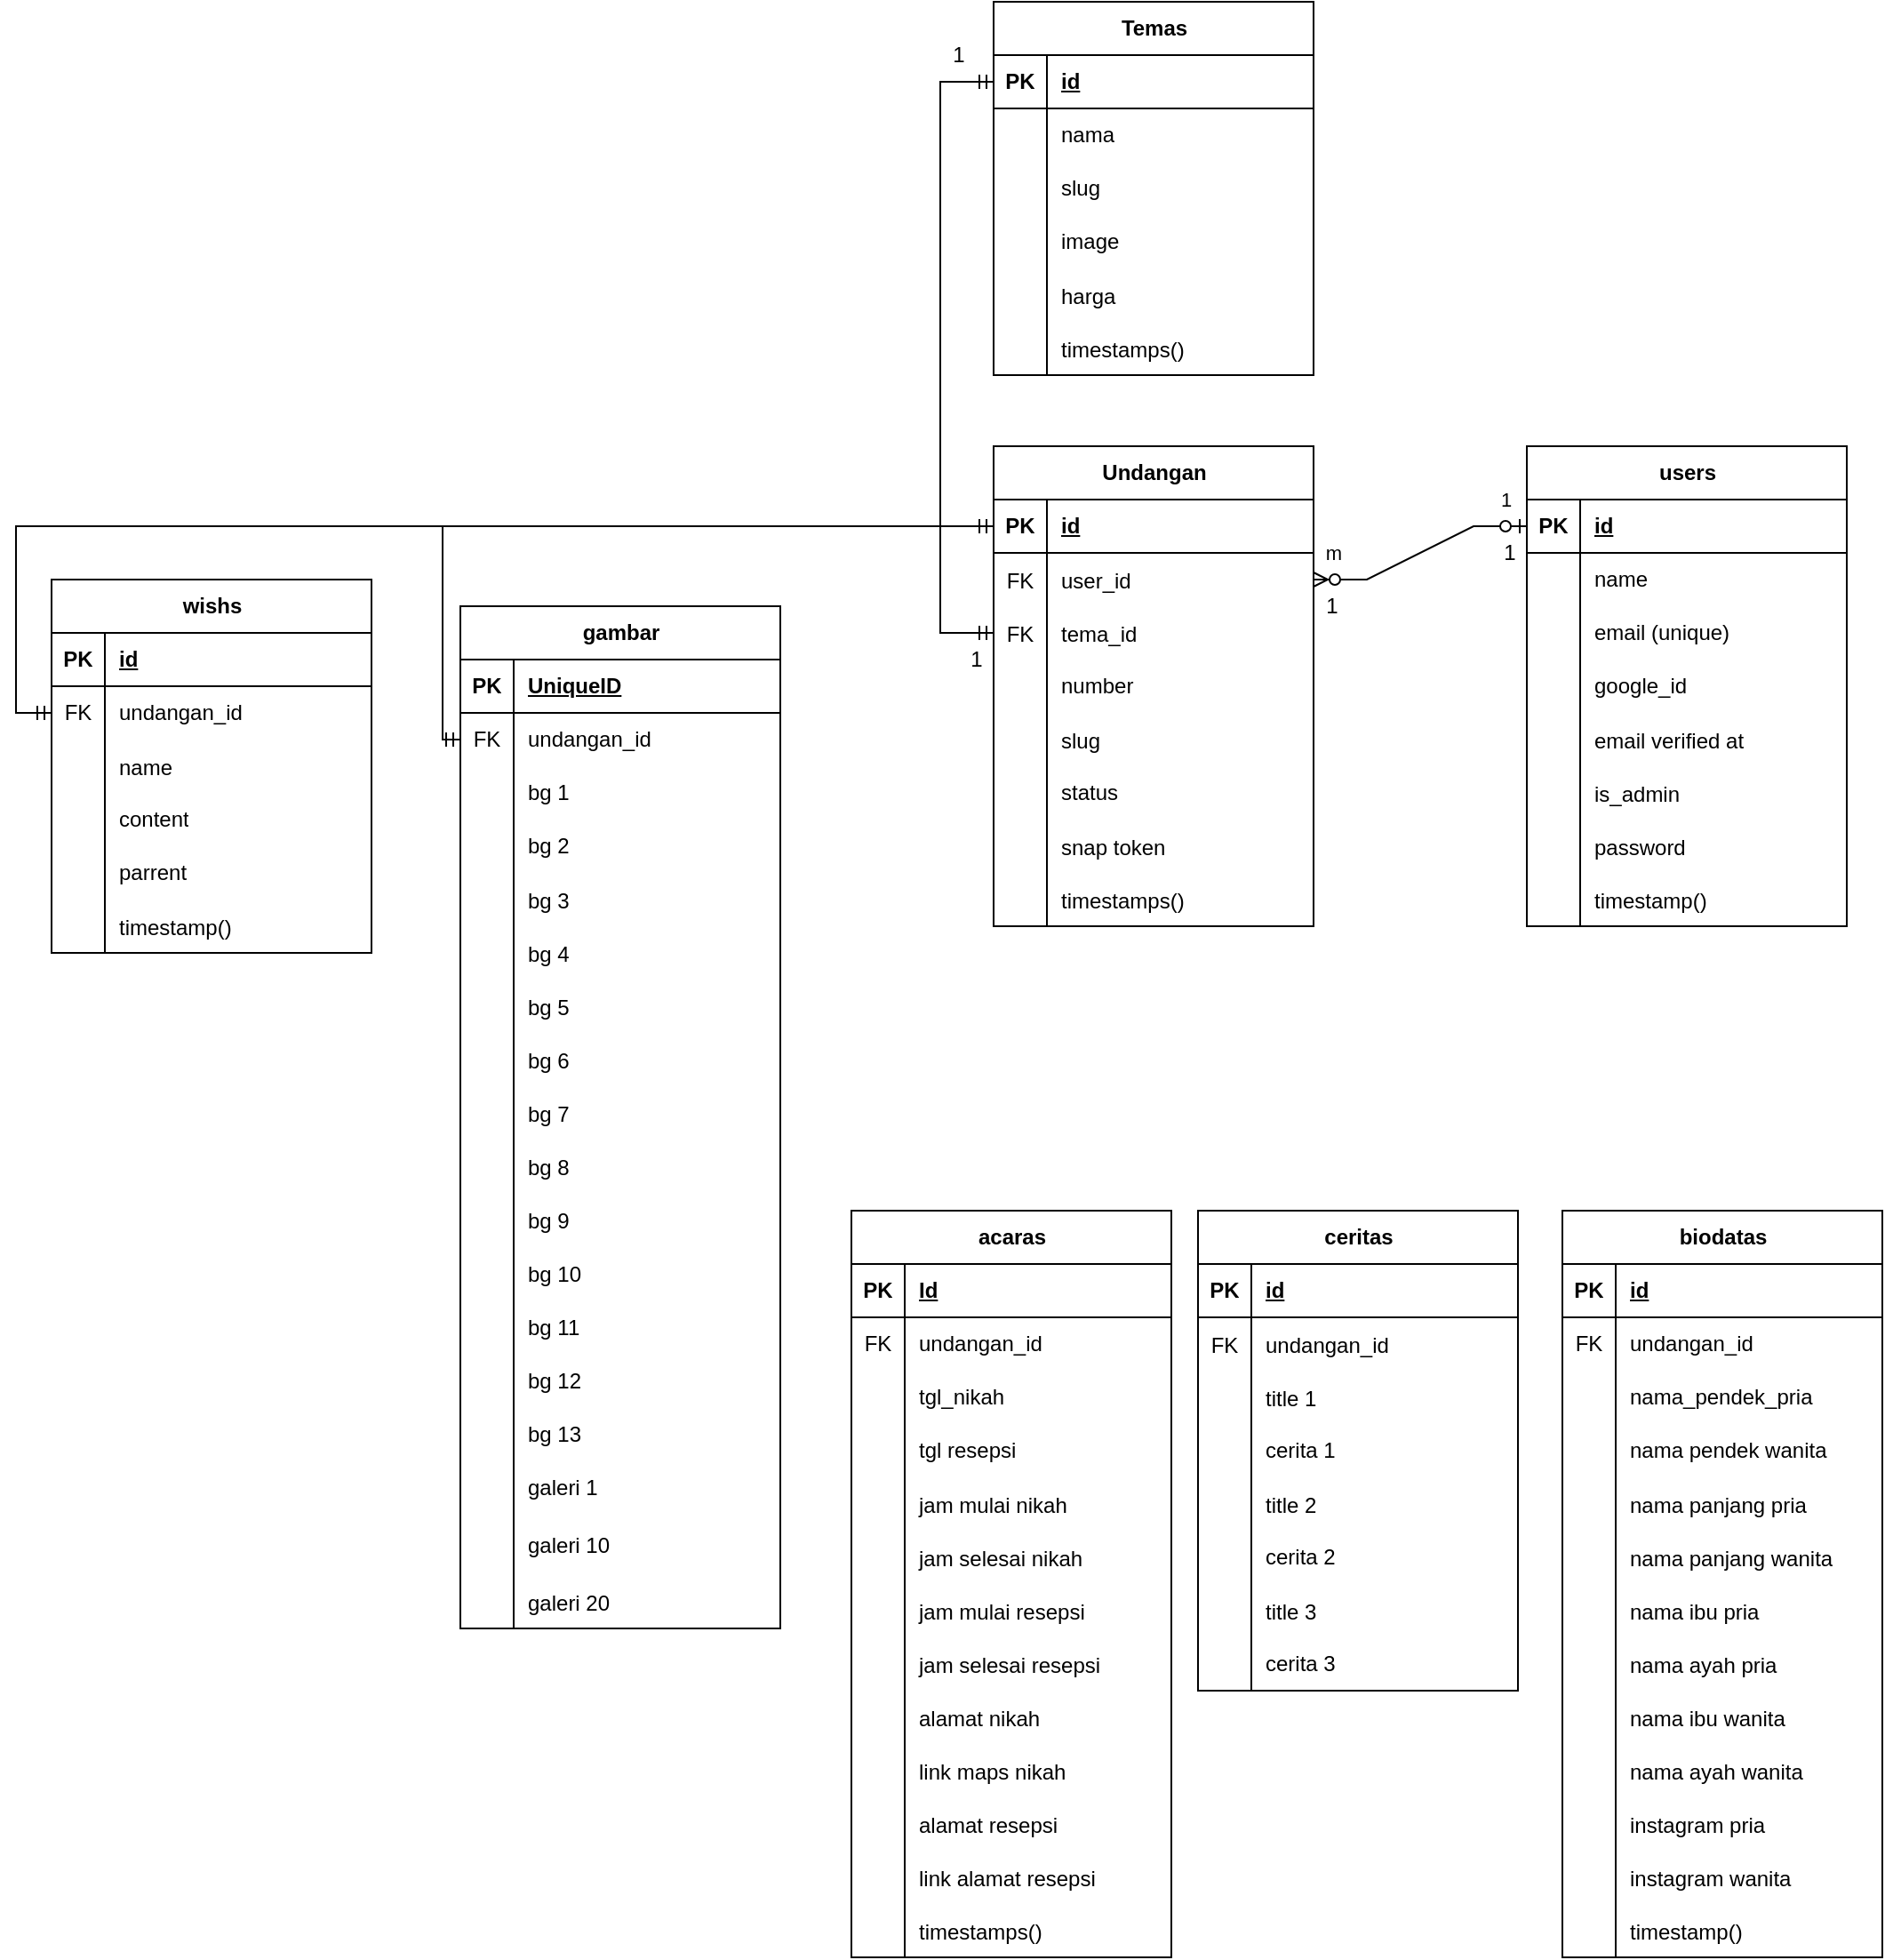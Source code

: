<mxfile version="21.0.8" type="github">
  <diagram id="R2lEEEUBdFMjLlhIrx00" name="Page-1">
    <mxGraphModel dx="2950" dy="1098" grid="1" gridSize="10" guides="1" tooltips="1" connect="1" arrows="1" fold="1" page="1" pageScale="1" pageWidth="850" pageHeight="1100" math="0" shadow="0" extFonts="Permanent Marker^https://fonts.googleapis.com/css?family=Permanent+Marker">
      <root>
        <mxCell id="0" />
        <mxCell id="1" parent="0" />
        <mxCell id="u7R0P4m2xeHkS1Swo0eG-15" value="users" style="shape=table;startSize=30;container=1;collapsible=1;childLayout=tableLayout;fixedRows=1;rowLines=0;fontStyle=1;align=center;resizeLast=1;html=1;" parent="1" vertex="1">
          <mxGeometry x="430" y="310" width="180" height="270" as="geometry">
            <mxRectangle x="60" y="30" width="70" height="30" as="alternateBounds" />
          </mxGeometry>
        </mxCell>
        <mxCell id="u7R0P4m2xeHkS1Swo0eG-16" value="" style="shape=tableRow;horizontal=0;startSize=0;swimlaneHead=0;swimlaneBody=0;fillColor=none;collapsible=0;dropTarget=0;points=[[0,0.5],[1,0.5]];portConstraint=eastwest;top=0;left=0;right=0;bottom=1;" parent="u7R0P4m2xeHkS1Swo0eG-15" vertex="1">
          <mxGeometry y="30" width="180" height="30" as="geometry" />
        </mxCell>
        <mxCell id="u7R0P4m2xeHkS1Swo0eG-17" value="PK" style="shape=partialRectangle;connectable=0;fillColor=none;top=0;left=0;bottom=0;right=0;fontStyle=1;overflow=hidden;whiteSpace=wrap;html=1;" parent="u7R0P4m2xeHkS1Swo0eG-16" vertex="1">
          <mxGeometry width="30" height="30" as="geometry">
            <mxRectangle width="30" height="30" as="alternateBounds" />
          </mxGeometry>
        </mxCell>
        <mxCell id="u7R0P4m2xeHkS1Swo0eG-18" value="id" style="shape=partialRectangle;connectable=0;fillColor=none;top=0;left=0;bottom=0;right=0;align=left;spacingLeft=6;fontStyle=5;overflow=hidden;whiteSpace=wrap;html=1;" parent="u7R0P4m2xeHkS1Swo0eG-16" vertex="1">
          <mxGeometry x="30" width="150" height="30" as="geometry">
            <mxRectangle width="150" height="30" as="alternateBounds" />
          </mxGeometry>
        </mxCell>
        <mxCell id="u7R0P4m2xeHkS1Swo0eG-19" value="" style="shape=tableRow;horizontal=0;startSize=0;swimlaneHead=0;swimlaneBody=0;fillColor=none;collapsible=0;dropTarget=0;points=[[0,0.5],[1,0.5]];portConstraint=eastwest;top=0;left=0;right=0;bottom=0;" parent="u7R0P4m2xeHkS1Swo0eG-15" vertex="1">
          <mxGeometry y="60" width="180" height="30" as="geometry" />
        </mxCell>
        <mxCell id="u7R0P4m2xeHkS1Swo0eG-20" value="" style="shape=partialRectangle;connectable=0;fillColor=none;top=0;left=0;bottom=0;right=0;editable=1;overflow=hidden;whiteSpace=wrap;html=1;" parent="u7R0P4m2xeHkS1Swo0eG-19" vertex="1">
          <mxGeometry width="30" height="30" as="geometry">
            <mxRectangle width="30" height="30" as="alternateBounds" />
          </mxGeometry>
        </mxCell>
        <mxCell id="u7R0P4m2xeHkS1Swo0eG-21" value="name" style="shape=partialRectangle;connectable=0;fillColor=none;top=0;left=0;bottom=0;right=0;align=left;spacingLeft=6;overflow=hidden;whiteSpace=wrap;html=1;" parent="u7R0P4m2xeHkS1Swo0eG-19" vertex="1">
          <mxGeometry x="30" width="150" height="30" as="geometry">
            <mxRectangle width="150" height="30" as="alternateBounds" />
          </mxGeometry>
        </mxCell>
        <mxCell id="u7R0P4m2xeHkS1Swo0eG-22" value="" style="shape=tableRow;horizontal=0;startSize=0;swimlaneHead=0;swimlaneBody=0;fillColor=none;collapsible=0;dropTarget=0;points=[[0,0.5],[1,0.5]];portConstraint=eastwest;top=0;left=0;right=0;bottom=0;" parent="u7R0P4m2xeHkS1Swo0eG-15" vertex="1">
          <mxGeometry y="90" width="180" height="30" as="geometry" />
        </mxCell>
        <mxCell id="u7R0P4m2xeHkS1Swo0eG-23" value="" style="shape=partialRectangle;connectable=0;fillColor=none;top=0;left=0;bottom=0;right=0;editable=1;overflow=hidden;whiteSpace=wrap;html=1;" parent="u7R0P4m2xeHkS1Swo0eG-22" vertex="1">
          <mxGeometry width="30" height="30" as="geometry">
            <mxRectangle width="30" height="30" as="alternateBounds" />
          </mxGeometry>
        </mxCell>
        <mxCell id="u7R0P4m2xeHkS1Swo0eG-24" value="email (unique)" style="shape=partialRectangle;connectable=0;fillColor=none;top=0;left=0;bottom=0;right=0;align=left;spacingLeft=6;overflow=hidden;whiteSpace=wrap;html=1;" parent="u7R0P4m2xeHkS1Swo0eG-22" vertex="1">
          <mxGeometry x="30" width="150" height="30" as="geometry">
            <mxRectangle width="150" height="30" as="alternateBounds" />
          </mxGeometry>
        </mxCell>
        <mxCell id="u7R0P4m2xeHkS1Swo0eG-25" value="" style="shape=tableRow;horizontal=0;startSize=0;swimlaneHead=0;swimlaneBody=0;fillColor=none;collapsible=0;dropTarget=0;points=[[0,0.5],[1,0.5]];portConstraint=eastwest;top=0;left=0;right=0;bottom=0;" parent="u7R0P4m2xeHkS1Swo0eG-15" vertex="1">
          <mxGeometry y="120" width="180" height="30" as="geometry" />
        </mxCell>
        <mxCell id="u7R0P4m2xeHkS1Swo0eG-26" value="" style="shape=partialRectangle;connectable=0;fillColor=none;top=0;left=0;bottom=0;right=0;editable=1;overflow=hidden;whiteSpace=wrap;html=1;" parent="u7R0P4m2xeHkS1Swo0eG-25" vertex="1">
          <mxGeometry width="30" height="30" as="geometry">
            <mxRectangle width="30" height="30" as="alternateBounds" />
          </mxGeometry>
        </mxCell>
        <mxCell id="u7R0P4m2xeHkS1Swo0eG-27" value="google_id" style="shape=partialRectangle;connectable=0;fillColor=none;top=0;left=0;bottom=0;right=0;align=left;spacingLeft=6;overflow=hidden;whiteSpace=wrap;html=1;" parent="u7R0P4m2xeHkS1Swo0eG-25" vertex="1">
          <mxGeometry x="30" width="150" height="30" as="geometry">
            <mxRectangle width="150" height="30" as="alternateBounds" />
          </mxGeometry>
        </mxCell>
        <mxCell id="u7R0P4m2xeHkS1Swo0eG-33" value="" style="shape=tableRow;horizontal=0;startSize=0;swimlaneHead=0;swimlaneBody=0;fillColor=none;collapsible=0;dropTarget=0;points=[[0,0.5],[1,0.5]];portConstraint=eastwest;top=0;left=0;right=0;bottom=0;" parent="u7R0P4m2xeHkS1Swo0eG-15" vertex="1">
          <mxGeometry y="150" width="180" height="30" as="geometry" />
        </mxCell>
        <mxCell id="u7R0P4m2xeHkS1Swo0eG-34" value="" style="shape=partialRectangle;connectable=0;fillColor=none;top=0;left=0;bottom=0;right=0;editable=1;overflow=hidden;" parent="u7R0P4m2xeHkS1Swo0eG-33" vertex="1">
          <mxGeometry width="30" height="30" as="geometry">
            <mxRectangle width="30" height="30" as="alternateBounds" />
          </mxGeometry>
        </mxCell>
        <mxCell id="u7R0P4m2xeHkS1Swo0eG-35" value="email verified at" style="shape=partialRectangle;connectable=0;fillColor=none;top=0;left=0;bottom=0;right=0;align=left;spacingLeft=6;overflow=hidden;" parent="u7R0P4m2xeHkS1Swo0eG-33" vertex="1">
          <mxGeometry x="30" width="150" height="30" as="geometry">
            <mxRectangle width="150" height="30" as="alternateBounds" />
          </mxGeometry>
        </mxCell>
        <mxCell id="u7R0P4m2xeHkS1Swo0eG-36" value="" style="shape=tableRow;horizontal=0;startSize=0;swimlaneHead=0;swimlaneBody=0;fillColor=none;collapsible=0;dropTarget=0;points=[[0,0.5],[1,0.5]];portConstraint=eastwest;top=0;left=0;right=0;bottom=0;" parent="u7R0P4m2xeHkS1Swo0eG-15" vertex="1">
          <mxGeometry y="180" width="180" height="30" as="geometry" />
        </mxCell>
        <mxCell id="u7R0P4m2xeHkS1Swo0eG-37" value="" style="shape=partialRectangle;connectable=0;fillColor=none;top=0;left=0;bottom=0;right=0;editable=1;overflow=hidden;" parent="u7R0P4m2xeHkS1Swo0eG-36" vertex="1">
          <mxGeometry width="30" height="30" as="geometry">
            <mxRectangle width="30" height="30" as="alternateBounds" />
          </mxGeometry>
        </mxCell>
        <mxCell id="u7R0P4m2xeHkS1Swo0eG-38" value="is_admin" style="shape=partialRectangle;connectable=0;fillColor=none;top=0;left=0;bottom=0;right=0;align=left;spacingLeft=6;overflow=hidden;" parent="u7R0P4m2xeHkS1Swo0eG-36" vertex="1">
          <mxGeometry x="30" width="150" height="30" as="geometry">
            <mxRectangle width="150" height="30" as="alternateBounds" />
          </mxGeometry>
        </mxCell>
        <mxCell id="u7R0P4m2xeHkS1Swo0eG-39" value="" style="shape=tableRow;horizontal=0;startSize=0;swimlaneHead=0;swimlaneBody=0;fillColor=none;collapsible=0;dropTarget=0;points=[[0,0.5],[1,0.5]];portConstraint=eastwest;top=0;left=0;right=0;bottom=0;" parent="u7R0P4m2xeHkS1Swo0eG-15" vertex="1">
          <mxGeometry y="210" width="180" height="30" as="geometry" />
        </mxCell>
        <mxCell id="u7R0P4m2xeHkS1Swo0eG-40" value="" style="shape=partialRectangle;connectable=0;fillColor=none;top=0;left=0;bottom=0;right=0;editable=1;overflow=hidden;" parent="u7R0P4m2xeHkS1Swo0eG-39" vertex="1">
          <mxGeometry width="30" height="30" as="geometry">
            <mxRectangle width="30" height="30" as="alternateBounds" />
          </mxGeometry>
        </mxCell>
        <mxCell id="u7R0P4m2xeHkS1Swo0eG-41" value="password" style="shape=partialRectangle;connectable=0;fillColor=none;top=0;left=0;bottom=0;right=0;align=left;spacingLeft=6;overflow=hidden;" parent="u7R0P4m2xeHkS1Swo0eG-39" vertex="1">
          <mxGeometry x="30" width="150" height="30" as="geometry">
            <mxRectangle width="150" height="30" as="alternateBounds" />
          </mxGeometry>
        </mxCell>
        <mxCell id="u7R0P4m2xeHkS1Swo0eG-46" value="" style="shape=tableRow;horizontal=0;startSize=0;swimlaneHead=0;swimlaneBody=0;fillColor=none;collapsible=0;dropTarget=0;points=[[0,0.5],[1,0.5]];portConstraint=eastwest;top=0;left=0;right=0;bottom=0;" parent="u7R0P4m2xeHkS1Swo0eG-15" vertex="1">
          <mxGeometry y="240" width="180" height="30" as="geometry" />
        </mxCell>
        <mxCell id="u7R0P4m2xeHkS1Swo0eG-47" value="" style="shape=partialRectangle;connectable=0;fillColor=none;top=0;left=0;bottom=0;right=0;editable=1;overflow=hidden;" parent="u7R0P4m2xeHkS1Swo0eG-46" vertex="1">
          <mxGeometry width="30" height="30" as="geometry">
            <mxRectangle width="30" height="30" as="alternateBounds" />
          </mxGeometry>
        </mxCell>
        <mxCell id="u7R0P4m2xeHkS1Swo0eG-48" value="timestamp()" style="shape=partialRectangle;connectable=0;fillColor=none;top=0;left=0;bottom=0;right=0;align=left;spacingLeft=6;overflow=hidden;" parent="u7R0P4m2xeHkS1Swo0eG-46" vertex="1">
          <mxGeometry x="30" width="150" height="30" as="geometry">
            <mxRectangle width="150" height="30" as="alternateBounds" />
          </mxGeometry>
        </mxCell>
        <mxCell id="u7R0P4m2xeHkS1Swo0eG-52" value="biodatas" style="shape=table;startSize=30;container=1;collapsible=1;childLayout=tableLayout;fixedRows=1;rowLines=0;fontStyle=1;align=center;resizeLast=1;html=1;" parent="1" vertex="1">
          <mxGeometry x="450" y="740" width="180" height="420" as="geometry" />
        </mxCell>
        <mxCell id="u7R0P4m2xeHkS1Swo0eG-53" value="" style="shape=tableRow;horizontal=0;startSize=0;swimlaneHead=0;swimlaneBody=0;fillColor=none;collapsible=0;dropTarget=0;points=[[0,0.5],[1,0.5]];portConstraint=eastwest;top=0;left=0;right=0;bottom=1;" parent="u7R0P4m2xeHkS1Swo0eG-52" vertex="1">
          <mxGeometry y="30" width="180" height="30" as="geometry" />
        </mxCell>
        <mxCell id="u7R0P4m2xeHkS1Swo0eG-54" value="PK" style="shape=partialRectangle;connectable=0;fillColor=none;top=0;left=0;bottom=0;right=0;fontStyle=1;overflow=hidden;whiteSpace=wrap;html=1;" parent="u7R0P4m2xeHkS1Swo0eG-53" vertex="1">
          <mxGeometry width="30" height="30" as="geometry">
            <mxRectangle width="30" height="30" as="alternateBounds" />
          </mxGeometry>
        </mxCell>
        <mxCell id="u7R0P4m2xeHkS1Swo0eG-55" value="id" style="shape=partialRectangle;connectable=0;fillColor=none;top=0;left=0;bottom=0;right=0;align=left;spacingLeft=6;fontStyle=5;overflow=hidden;whiteSpace=wrap;html=1;" parent="u7R0P4m2xeHkS1Swo0eG-53" vertex="1">
          <mxGeometry x="30" width="150" height="30" as="geometry">
            <mxRectangle width="150" height="30" as="alternateBounds" />
          </mxGeometry>
        </mxCell>
        <mxCell id="u7R0P4m2xeHkS1Swo0eG-56" value="" style="shape=tableRow;horizontal=0;startSize=0;swimlaneHead=0;swimlaneBody=0;fillColor=none;collapsible=0;dropTarget=0;points=[[0,0.5],[1,0.5]];portConstraint=eastwest;top=0;left=0;right=0;bottom=0;" parent="u7R0P4m2xeHkS1Swo0eG-52" vertex="1">
          <mxGeometry y="60" width="180" height="30" as="geometry" />
        </mxCell>
        <mxCell id="u7R0P4m2xeHkS1Swo0eG-57" value="FK" style="shape=partialRectangle;connectable=0;fillColor=none;top=0;left=0;bottom=0;right=0;editable=1;overflow=hidden;whiteSpace=wrap;html=1;" parent="u7R0P4m2xeHkS1Swo0eG-56" vertex="1">
          <mxGeometry width="30" height="30" as="geometry">
            <mxRectangle width="30" height="30" as="alternateBounds" />
          </mxGeometry>
        </mxCell>
        <mxCell id="u7R0P4m2xeHkS1Swo0eG-58" value="undangan_id" style="shape=partialRectangle;connectable=0;fillColor=none;top=0;left=0;bottom=0;right=0;align=left;spacingLeft=6;overflow=hidden;whiteSpace=wrap;html=1;" parent="u7R0P4m2xeHkS1Swo0eG-56" vertex="1">
          <mxGeometry x="30" width="150" height="30" as="geometry">
            <mxRectangle width="150" height="30" as="alternateBounds" />
          </mxGeometry>
        </mxCell>
        <mxCell id="u7R0P4m2xeHkS1Swo0eG-59" value="" style="shape=tableRow;horizontal=0;startSize=0;swimlaneHead=0;swimlaneBody=0;fillColor=none;collapsible=0;dropTarget=0;points=[[0,0.5],[1,0.5]];portConstraint=eastwest;top=0;left=0;right=0;bottom=0;" parent="u7R0P4m2xeHkS1Swo0eG-52" vertex="1">
          <mxGeometry y="90" width="180" height="30" as="geometry" />
        </mxCell>
        <mxCell id="u7R0P4m2xeHkS1Swo0eG-60" value="" style="shape=partialRectangle;connectable=0;fillColor=none;top=0;left=0;bottom=0;right=0;editable=1;overflow=hidden;whiteSpace=wrap;html=1;" parent="u7R0P4m2xeHkS1Swo0eG-59" vertex="1">
          <mxGeometry width="30" height="30" as="geometry">
            <mxRectangle width="30" height="30" as="alternateBounds" />
          </mxGeometry>
        </mxCell>
        <mxCell id="u7R0P4m2xeHkS1Swo0eG-61" value="nama_pendek_pria" style="shape=partialRectangle;connectable=0;fillColor=none;top=0;left=0;bottom=0;right=0;align=left;spacingLeft=6;overflow=hidden;whiteSpace=wrap;html=1;" parent="u7R0P4m2xeHkS1Swo0eG-59" vertex="1">
          <mxGeometry x="30" width="150" height="30" as="geometry">
            <mxRectangle width="150" height="30" as="alternateBounds" />
          </mxGeometry>
        </mxCell>
        <mxCell id="u7R0P4m2xeHkS1Swo0eG-62" value="" style="shape=tableRow;horizontal=0;startSize=0;swimlaneHead=0;swimlaneBody=0;fillColor=none;collapsible=0;dropTarget=0;points=[[0,0.5],[1,0.5]];portConstraint=eastwest;top=0;left=0;right=0;bottom=0;" parent="u7R0P4m2xeHkS1Swo0eG-52" vertex="1">
          <mxGeometry y="120" width="180" height="30" as="geometry" />
        </mxCell>
        <mxCell id="u7R0P4m2xeHkS1Swo0eG-63" value="" style="shape=partialRectangle;connectable=0;fillColor=none;top=0;left=0;bottom=0;right=0;editable=1;overflow=hidden;whiteSpace=wrap;html=1;" parent="u7R0P4m2xeHkS1Swo0eG-62" vertex="1">
          <mxGeometry width="30" height="30" as="geometry">
            <mxRectangle width="30" height="30" as="alternateBounds" />
          </mxGeometry>
        </mxCell>
        <mxCell id="u7R0P4m2xeHkS1Swo0eG-64" value="nama pendek wanita" style="shape=partialRectangle;connectable=0;fillColor=none;top=0;left=0;bottom=0;right=0;align=left;spacingLeft=6;overflow=hidden;whiteSpace=wrap;html=1;" parent="u7R0P4m2xeHkS1Swo0eG-62" vertex="1">
          <mxGeometry x="30" width="150" height="30" as="geometry">
            <mxRectangle width="150" height="30" as="alternateBounds" />
          </mxGeometry>
        </mxCell>
        <mxCell id="u7R0P4m2xeHkS1Swo0eG-66" value="" style="shape=tableRow;horizontal=0;startSize=0;swimlaneHead=0;swimlaneBody=0;fillColor=none;collapsible=0;dropTarget=0;points=[[0,0.5],[1,0.5]];portConstraint=eastwest;top=0;left=0;right=0;bottom=0;" parent="u7R0P4m2xeHkS1Swo0eG-52" vertex="1">
          <mxGeometry y="150" width="180" height="30" as="geometry" />
        </mxCell>
        <mxCell id="u7R0P4m2xeHkS1Swo0eG-67" value="" style="shape=partialRectangle;connectable=0;fillColor=none;top=0;left=0;bottom=0;right=0;editable=1;overflow=hidden;" parent="u7R0P4m2xeHkS1Swo0eG-66" vertex="1">
          <mxGeometry width="30" height="30" as="geometry">
            <mxRectangle width="30" height="30" as="alternateBounds" />
          </mxGeometry>
        </mxCell>
        <mxCell id="u7R0P4m2xeHkS1Swo0eG-68" value="nama panjang pria" style="shape=partialRectangle;connectable=0;fillColor=none;top=0;left=0;bottom=0;right=0;align=left;spacingLeft=6;overflow=hidden;" parent="u7R0P4m2xeHkS1Swo0eG-66" vertex="1">
          <mxGeometry x="30" width="150" height="30" as="geometry">
            <mxRectangle width="150" height="30" as="alternateBounds" />
          </mxGeometry>
        </mxCell>
        <mxCell id="u7R0P4m2xeHkS1Swo0eG-72" value="" style="shape=tableRow;horizontal=0;startSize=0;swimlaneHead=0;swimlaneBody=0;fillColor=none;collapsible=0;dropTarget=0;points=[[0,0.5],[1,0.5]];portConstraint=eastwest;top=0;left=0;right=0;bottom=0;" parent="u7R0P4m2xeHkS1Swo0eG-52" vertex="1">
          <mxGeometry y="180" width="180" height="30" as="geometry" />
        </mxCell>
        <mxCell id="u7R0P4m2xeHkS1Swo0eG-73" value="" style="shape=partialRectangle;connectable=0;fillColor=none;top=0;left=0;bottom=0;right=0;editable=1;overflow=hidden;" parent="u7R0P4m2xeHkS1Swo0eG-72" vertex="1">
          <mxGeometry width="30" height="30" as="geometry">
            <mxRectangle width="30" height="30" as="alternateBounds" />
          </mxGeometry>
        </mxCell>
        <mxCell id="u7R0P4m2xeHkS1Swo0eG-74" value="nama panjang wanita" style="shape=partialRectangle;connectable=0;fillColor=none;top=0;left=0;bottom=0;right=0;align=left;spacingLeft=6;overflow=hidden;" parent="u7R0P4m2xeHkS1Swo0eG-72" vertex="1">
          <mxGeometry x="30" width="150" height="30" as="geometry">
            <mxRectangle width="150" height="30" as="alternateBounds" />
          </mxGeometry>
        </mxCell>
        <mxCell id="u7R0P4m2xeHkS1Swo0eG-75" value="" style="shape=tableRow;horizontal=0;startSize=0;swimlaneHead=0;swimlaneBody=0;fillColor=none;collapsible=0;dropTarget=0;points=[[0,0.5],[1,0.5]];portConstraint=eastwest;top=0;left=0;right=0;bottom=0;" parent="u7R0P4m2xeHkS1Swo0eG-52" vertex="1">
          <mxGeometry y="210" width="180" height="30" as="geometry" />
        </mxCell>
        <mxCell id="u7R0P4m2xeHkS1Swo0eG-76" value="" style="shape=partialRectangle;connectable=0;fillColor=none;top=0;left=0;bottom=0;right=0;editable=1;overflow=hidden;" parent="u7R0P4m2xeHkS1Swo0eG-75" vertex="1">
          <mxGeometry width="30" height="30" as="geometry">
            <mxRectangle width="30" height="30" as="alternateBounds" />
          </mxGeometry>
        </mxCell>
        <mxCell id="u7R0P4m2xeHkS1Swo0eG-77" value="nama ibu pria" style="shape=partialRectangle;connectable=0;fillColor=none;top=0;left=0;bottom=0;right=0;align=left;spacingLeft=6;overflow=hidden;" parent="u7R0P4m2xeHkS1Swo0eG-75" vertex="1">
          <mxGeometry x="30" width="150" height="30" as="geometry">
            <mxRectangle width="150" height="30" as="alternateBounds" />
          </mxGeometry>
        </mxCell>
        <mxCell id="u7R0P4m2xeHkS1Swo0eG-78" value="" style="shape=tableRow;horizontal=0;startSize=0;swimlaneHead=0;swimlaneBody=0;fillColor=none;collapsible=0;dropTarget=0;points=[[0,0.5],[1,0.5]];portConstraint=eastwest;top=0;left=0;right=0;bottom=0;" parent="u7R0P4m2xeHkS1Swo0eG-52" vertex="1">
          <mxGeometry y="240" width="180" height="30" as="geometry" />
        </mxCell>
        <mxCell id="u7R0P4m2xeHkS1Swo0eG-79" value="" style="shape=partialRectangle;connectable=0;fillColor=none;top=0;left=0;bottom=0;right=0;editable=1;overflow=hidden;" parent="u7R0P4m2xeHkS1Swo0eG-78" vertex="1">
          <mxGeometry width="30" height="30" as="geometry">
            <mxRectangle width="30" height="30" as="alternateBounds" />
          </mxGeometry>
        </mxCell>
        <mxCell id="u7R0P4m2xeHkS1Swo0eG-80" value="nama ayah pria" style="shape=partialRectangle;connectable=0;fillColor=none;top=0;left=0;bottom=0;right=0;align=left;spacingLeft=6;overflow=hidden;" parent="u7R0P4m2xeHkS1Swo0eG-78" vertex="1">
          <mxGeometry x="30" width="150" height="30" as="geometry">
            <mxRectangle width="150" height="30" as="alternateBounds" />
          </mxGeometry>
        </mxCell>
        <mxCell id="u7R0P4m2xeHkS1Swo0eG-81" value="" style="shape=tableRow;horizontal=0;startSize=0;swimlaneHead=0;swimlaneBody=0;fillColor=none;collapsible=0;dropTarget=0;points=[[0,0.5],[1,0.5]];portConstraint=eastwest;top=0;left=0;right=0;bottom=0;" parent="u7R0P4m2xeHkS1Swo0eG-52" vertex="1">
          <mxGeometry y="270" width="180" height="30" as="geometry" />
        </mxCell>
        <mxCell id="u7R0P4m2xeHkS1Swo0eG-82" value="" style="shape=partialRectangle;connectable=0;fillColor=none;top=0;left=0;bottom=0;right=0;editable=1;overflow=hidden;" parent="u7R0P4m2xeHkS1Swo0eG-81" vertex="1">
          <mxGeometry width="30" height="30" as="geometry">
            <mxRectangle width="30" height="30" as="alternateBounds" />
          </mxGeometry>
        </mxCell>
        <mxCell id="u7R0P4m2xeHkS1Swo0eG-83" value="nama ibu wanita" style="shape=partialRectangle;connectable=0;fillColor=none;top=0;left=0;bottom=0;right=0;align=left;spacingLeft=6;overflow=hidden;" parent="u7R0P4m2xeHkS1Swo0eG-81" vertex="1">
          <mxGeometry x="30" width="150" height="30" as="geometry">
            <mxRectangle width="150" height="30" as="alternateBounds" />
          </mxGeometry>
        </mxCell>
        <mxCell id="u7R0P4m2xeHkS1Swo0eG-98" value="" style="shape=tableRow;horizontal=0;startSize=0;swimlaneHead=0;swimlaneBody=0;fillColor=none;collapsible=0;dropTarget=0;points=[[0,0.5],[1,0.5]];portConstraint=eastwest;top=0;left=0;right=0;bottom=0;" parent="u7R0P4m2xeHkS1Swo0eG-52" vertex="1">
          <mxGeometry y="300" width="180" height="30" as="geometry" />
        </mxCell>
        <mxCell id="u7R0P4m2xeHkS1Swo0eG-99" value="" style="shape=partialRectangle;connectable=0;fillColor=none;top=0;left=0;bottom=0;right=0;editable=1;overflow=hidden;" parent="u7R0P4m2xeHkS1Swo0eG-98" vertex="1">
          <mxGeometry width="30" height="30" as="geometry">
            <mxRectangle width="30" height="30" as="alternateBounds" />
          </mxGeometry>
        </mxCell>
        <mxCell id="u7R0P4m2xeHkS1Swo0eG-100" value="nama ayah wanita" style="shape=partialRectangle;connectable=0;fillColor=none;top=0;left=0;bottom=0;right=0;align=left;spacingLeft=6;overflow=hidden;" parent="u7R0P4m2xeHkS1Swo0eG-98" vertex="1">
          <mxGeometry x="30" width="150" height="30" as="geometry">
            <mxRectangle width="150" height="30" as="alternateBounds" />
          </mxGeometry>
        </mxCell>
        <mxCell id="u7R0P4m2xeHkS1Swo0eG-101" value="" style="shape=tableRow;horizontal=0;startSize=0;swimlaneHead=0;swimlaneBody=0;fillColor=none;collapsible=0;dropTarget=0;points=[[0,0.5],[1,0.5]];portConstraint=eastwest;top=0;left=0;right=0;bottom=0;" parent="u7R0P4m2xeHkS1Swo0eG-52" vertex="1">
          <mxGeometry y="330" width="180" height="30" as="geometry" />
        </mxCell>
        <mxCell id="u7R0P4m2xeHkS1Swo0eG-102" value="" style="shape=partialRectangle;connectable=0;fillColor=none;top=0;left=0;bottom=0;right=0;editable=1;overflow=hidden;" parent="u7R0P4m2xeHkS1Swo0eG-101" vertex="1">
          <mxGeometry width="30" height="30" as="geometry">
            <mxRectangle width="30" height="30" as="alternateBounds" />
          </mxGeometry>
        </mxCell>
        <mxCell id="u7R0P4m2xeHkS1Swo0eG-103" value="instagram pria" style="shape=partialRectangle;connectable=0;fillColor=none;top=0;left=0;bottom=0;right=0;align=left;spacingLeft=6;overflow=hidden;" parent="u7R0P4m2xeHkS1Swo0eG-101" vertex="1">
          <mxGeometry x="30" width="150" height="30" as="geometry">
            <mxRectangle width="150" height="30" as="alternateBounds" />
          </mxGeometry>
        </mxCell>
        <mxCell id="u7R0P4m2xeHkS1Swo0eG-104" value="" style="shape=tableRow;horizontal=0;startSize=0;swimlaneHead=0;swimlaneBody=0;fillColor=none;collapsible=0;dropTarget=0;points=[[0,0.5],[1,0.5]];portConstraint=eastwest;top=0;left=0;right=0;bottom=0;" parent="u7R0P4m2xeHkS1Swo0eG-52" vertex="1">
          <mxGeometry y="360" width="180" height="30" as="geometry" />
        </mxCell>
        <mxCell id="u7R0P4m2xeHkS1Swo0eG-105" value="" style="shape=partialRectangle;connectable=0;fillColor=none;top=0;left=0;bottom=0;right=0;editable=1;overflow=hidden;" parent="u7R0P4m2xeHkS1Swo0eG-104" vertex="1">
          <mxGeometry width="30" height="30" as="geometry">
            <mxRectangle width="30" height="30" as="alternateBounds" />
          </mxGeometry>
        </mxCell>
        <mxCell id="u7R0P4m2xeHkS1Swo0eG-106" value="instagram wanita" style="shape=partialRectangle;connectable=0;fillColor=none;top=0;left=0;bottom=0;right=0;align=left;spacingLeft=6;overflow=hidden;" parent="u7R0P4m2xeHkS1Swo0eG-104" vertex="1">
          <mxGeometry x="30" width="150" height="30" as="geometry">
            <mxRectangle width="150" height="30" as="alternateBounds" />
          </mxGeometry>
        </mxCell>
        <mxCell id="u7R0P4m2xeHkS1Swo0eG-107" value="" style="shape=tableRow;horizontal=0;startSize=0;swimlaneHead=0;swimlaneBody=0;fillColor=none;collapsible=0;dropTarget=0;points=[[0,0.5],[1,0.5]];portConstraint=eastwest;top=0;left=0;right=0;bottom=0;" parent="u7R0P4m2xeHkS1Swo0eG-52" vertex="1">
          <mxGeometry y="390" width="180" height="30" as="geometry" />
        </mxCell>
        <mxCell id="u7R0P4m2xeHkS1Swo0eG-108" value="" style="shape=partialRectangle;connectable=0;fillColor=none;top=0;left=0;bottom=0;right=0;editable=1;overflow=hidden;" parent="u7R0P4m2xeHkS1Swo0eG-107" vertex="1">
          <mxGeometry width="30" height="30" as="geometry">
            <mxRectangle width="30" height="30" as="alternateBounds" />
          </mxGeometry>
        </mxCell>
        <mxCell id="u7R0P4m2xeHkS1Swo0eG-109" value="timestamp()" style="shape=partialRectangle;connectable=0;fillColor=none;top=0;left=0;bottom=0;right=0;align=left;spacingLeft=6;overflow=hidden;" parent="u7R0P4m2xeHkS1Swo0eG-107" vertex="1">
          <mxGeometry x="30" width="150" height="30" as="geometry">
            <mxRectangle width="150" height="30" as="alternateBounds" />
          </mxGeometry>
        </mxCell>
        <mxCell id="u7R0P4m2xeHkS1Swo0eG-110" value="acaras" style="shape=table;startSize=30;container=1;collapsible=1;childLayout=tableLayout;fixedRows=1;rowLines=0;fontStyle=1;align=center;resizeLast=1;html=1;" parent="1" vertex="1">
          <mxGeometry x="50" y="740" width="180" height="420" as="geometry" />
        </mxCell>
        <mxCell id="u7R0P4m2xeHkS1Swo0eG-111" value="" style="shape=tableRow;horizontal=0;startSize=0;swimlaneHead=0;swimlaneBody=0;fillColor=none;collapsible=0;dropTarget=0;points=[[0,0.5],[1,0.5]];portConstraint=eastwest;top=0;left=0;right=0;bottom=1;" parent="u7R0P4m2xeHkS1Swo0eG-110" vertex="1">
          <mxGeometry y="30" width="180" height="30" as="geometry" />
        </mxCell>
        <mxCell id="u7R0P4m2xeHkS1Swo0eG-112" value="PK" style="shape=partialRectangle;connectable=0;fillColor=none;top=0;left=0;bottom=0;right=0;fontStyle=1;overflow=hidden;whiteSpace=wrap;html=1;" parent="u7R0P4m2xeHkS1Swo0eG-111" vertex="1">
          <mxGeometry width="30" height="30" as="geometry">
            <mxRectangle width="30" height="30" as="alternateBounds" />
          </mxGeometry>
        </mxCell>
        <mxCell id="u7R0P4m2xeHkS1Swo0eG-113" value="Id" style="shape=partialRectangle;connectable=0;fillColor=none;top=0;left=0;bottom=0;right=0;align=left;spacingLeft=6;fontStyle=5;overflow=hidden;whiteSpace=wrap;html=1;" parent="u7R0P4m2xeHkS1Swo0eG-111" vertex="1">
          <mxGeometry x="30" width="150" height="30" as="geometry">
            <mxRectangle width="150" height="30" as="alternateBounds" />
          </mxGeometry>
        </mxCell>
        <mxCell id="u7R0P4m2xeHkS1Swo0eG-114" value="" style="shape=tableRow;horizontal=0;startSize=0;swimlaneHead=0;swimlaneBody=0;fillColor=none;collapsible=0;dropTarget=0;points=[[0,0.5],[1,0.5]];portConstraint=eastwest;top=0;left=0;right=0;bottom=0;" parent="u7R0P4m2xeHkS1Swo0eG-110" vertex="1">
          <mxGeometry y="60" width="180" height="30" as="geometry" />
        </mxCell>
        <mxCell id="u7R0P4m2xeHkS1Swo0eG-115" value="FK" style="shape=partialRectangle;connectable=0;fillColor=none;top=0;left=0;bottom=0;right=0;editable=1;overflow=hidden;whiteSpace=wrap;html=1;" parent="u7R0P4m2xeHkS1Swo0eG-114" vertex="1">
          <mxGeometry width="30" height="30" as="geometry">
            <mxRectangle width="30" height="30" as="alternateBounds" />
          </mxGeometry>
        </mxCell>
        <mxCell id="u7R0P4m2xeHkS1Swo0eG-116" value="undangan_id" style="shape=partialRectangle;connectable=0;fillColor=none;top=0;left=0;bottom=0;right=0;align=left;spacingLeft=6;overflow=hidden;whiteSpace=wrap;html=1;" parent="u7R0P4m2xeHkS1Swo0eG-114" vertex="1">
          <mxGeometry x="30" width="150" height="30" as="geometry">
            <mxRectangle width="150" height="30" as="alternateBounds" />
          </mxGeometry>
        </mxCell>
        <mxCell id="u7R0P4m2xeHkS1Swo0eG-117" value="" style="shape=tableRow;horizontal=0;startSize=0;swimlaneHead=0;swimlaneBody=0;fillColor=none;collapsible=0;dropTarget=0;points=[[0,0.5],[1,0.5]];portConstraint=eastwest;top=0;left=0;right=0;bottom=0;" parent="u7R0P4m2xeHkS1Swo0eG-110" vertex="1">
          <mxGeometry y="90" width="180" height="30" as="geometry" />
        </mxCell>
        <mxCell id="u7R0P4m2xeHkS1Swo0eG-118" value="" style="shape=partialRectangle;connectable=0;fillColor=none;top=0;left=0;bottom=0;right=0;editable=1;overflow=hidden;whiteSpace=wrap;html=1;" parent="u7R0P4m2xeHkS1Swo0eG-117" vertex="1">
          <mxGeometry width="30" height="30" as="geometry">
            <mxRectangle width="30" height="30" as="alternateBounds" />
          </mxGeometry>
        </mxCell>
        <mxCell id="u7R0P4m2xeHkS1Swo0eG-119" value="tgl_nikah" style="shape=partialRectangle;connectable=0;fillColor=none;top=0;left=0;bottom=0;right=0;align=left;spacingLeft=6;overflow=hidden;whiteSpace=wrap;html=1;" parent="u7R0P4m2xeHkS1Swo0eG-117" vertex="1">
          <mxGeometry x="30" width="150" height="30" as="geometry">
            <mxRectangle width="150" height="30" as="alternateBounds" />
          </mxGeometry>
        </mxCell>
        <mxCell id="u7R0P4m2xeHkS1Swo0eG-120" value="" style="shape=tableRow;horizontal=0;startSize=0;swimlaneHead=0;swimlaneBody=0;fillColor=none;collapsible=0;dropTarget=0;points=[[0,0.5],[1,0.5]];portConstraint=eastwest;top=0;left=0;right=0;bottom=0;" parent="u7R0P4m2xeHkS1Swo0eG-110" vertex="1">
          <mxGeometry y="120" width="180" height="30" as="geometry" />
        </mxCell>
        <mxCell id="u7R0P4m2xeHkS1Swo0eG-121" value="" style="shape=partialRectangle;connectable=0;fillColor=none;top=0;left=0;bottom=0;right=0;editable=1;overflow=hidden;whiteSpace=wrap;html=1;" parent="u7R0P4m2xeHkS1Swo0eG-120" vertex="1">
          <mxGeometry width="30" height="30" as="geometry">
            <mxRectangle width="30" height="30" as="alternateBounds" />
          </mxGeometry>
        </mxCell>
        <mxCell id="u7R0P4m2xeHkS1Swo0eG-122" value="tgl resepsi" style="shape=partialRectangle;connectable=0;fillColor=none;top=0;left=0;bottom=0;right=0;align=left;spacingLeft=6;overflow=hidden;whiteSpace=wrap;html=1;" parent="u7R0P4m2xeHkS1Swo0eG-120" vertex="1">
          <mxGeometry x="30" width="150" height="30" as="geometry">
            <mxRectangle width="150" height="30" as="alternateBounds" />
          </mxGeometry>
        </mxCell>
        <mxCell id="u7R0P4m2xeHkS1Swo0eG-123" value="" style="shape=tableRow;horizontal=0;startSize=0;swimlaneHead=0;swimlaneBody=0;fillColor=none;collapsible=0;dropTarget=0;points=[[0,0.5],[1,0.5]];portConstraint=eastwest;top=0;left=0;right=0;bottom=0;" parent="u7R0P4m2xeHkS1Swo0eG-110" vertex="1">
          <mxGeometry y="150" width="180" height="30" as="geometry" />
        </mxCell>
        <mxCell id="u7R0P4m2xeHkS1Swo0eG-124" value="" style="shape=partialRectangle;connectable=0;fillColor=none;top=0;left=0;bottom=0;right=0;editable=1;overflow=hidden;" parent="u7R0P4m2xeHkS1Swo0eG-123" vertex="1">
          <mxGeometry width="30" height="30" as="geometry">
            <mxRectangle width="30" height="30" as="alternateBounds" />
          </mxGeometry>
        </mxCell>
        <mxCell id="u7R0P4m2xeHkS1Swo0eG-125" value="jam mulai nikah" style="shape=partialRectangle;connectable=0;fillColor=none;top=0;left=0;bottom=0;right=0;align=left;spacingLeft=6;overflow=hidden;" parent="u7R0P4m2xeHkS1Swo0eG-123" vertex="1">
          <mxGeometry x="30" width="150" height="30" as="geometry">
            <mxRectangle width="150" height="30" as="alternateBounds" />
          </mxGeometry>
        </mxCell>
        <mxCell id="u7R0P4m2xeHkS1Swo0eG-129" value="" style="shape=tableRow;horizontal=0;startSize=0;swimlaneHead=0;swimlaneBody=0;fillColor=none;collapsible=0;dropTarget=0;points=[[0,0.5],[1,0.5]];portConstraint=eastwest;top=0;left=0;right=0;bottom=0;" parent="u7R0P4m2xeHkS1Swo0eG-110" vertex="1">
          <mxGeometry y="180" width="180" height="30" as="geometry" />
        </mxCell>
        <mxCell id="u7R0P4m2xeHkS1Swo0eG-130" value="" style="shape=partialRectangle;connectable=0;fillColor=none;top=0;left=0;bottom=0;right=0;editable=1;overflow=hidden;" parent="u7R0P4m2xeHkS1Swo0eG-129" vertex="1">
          <mxGeometry width="30" height="30" as="geometry">
            <mxRectangle width="30" height="30" as="alternateBounds" />
          </mxGeometry>
        </mxCell>
        <mxCell id="u7R0P4m2xeHkS1Swo0eG-131" value="jam selesai nikah" style="shape=partialRectangle;connectable=0;fillColor=none;top=0;left=0;bottom=0;right=0;align=left;spacingLeft=6;overflow=hidden;" parent="u7R0P4m2xeHkS1Swo0eG-129" vertex="1">
          <mxGeometry x="30" width="150" height="30" as="geometry">
            <mxRectangle width="150" height="30" as="alternateBounds" />
          </mxGeometry>
        </mxCell>
        <mxCell id="u7R0P4m2xeHkS1Swo0eG-133" value="" style="shape=tableRow;horizontal=0;startSize=0;swimlaneHead=0;swimlaneBody=0;fillColor=none;collapsible=0;dropTarget=0;points=[[0,0.5],[1,0.5]];portConstraint=eastwest;top=0;left=0;right=0;bottom=0;" parent="u7R0P4m2xeHkS1Swo0eG-110" vertex="1">
          <mxGeometry y="210" width="180" height="30" as="geometry" />
        </mxCell>
        <mxCell id="u7R0P4m2xeHkS1Swo0eG-134" value="" style="shape=partialRectangle;connectable=0;fillColor=none;top=0;left=0;bottom=0;right=0;editable=1;overflow=hidden;" parent="u7R0P4m2xeHkS1Swo0eG-133" vertex="1">
          <mxGeometry width="30" height="30" as="geometry">
            <mxRectangle width="30" height="30" as="alternateBounds" />
          </mxGeometry>
        </mxCell>
        <mxCell id="u7R0P4m2xeHkS1Swo0eG-135" value="jam mulai resepsi" style="shape=partialRectangle;connectable=0;fillColor=none;top=0;left=0;bottom=0;right=0;align=left;spacingLeft=6;overflow=hidden;" parent="u7R0P4m2xeHkS1Swo0eG-133" vertex="1">
          <mxGeometry x="30" width="150" height="30" as="geometry">
            <mxRectangle width="150" height="30" as="alternateBounds" />
          </mxGeometry>
        </mxCell>
        <mxCell id="u7R0P4m2xeHkS1Swo0eG-136" value="" style="shape=tableRow;horizontal=0;startSize=0;swimlaneHead=0;swimlaneBody=0;fillColor=none;collapsible=0;dropTarget=0;points=[[0,0.5],[1,0.5]];portConstraint=eastwest;top=0;left=0;right=0;bottom=0;" parent="u7R0P4m2xeHkS1Swo0eG-110" vertex="1">
          <mxGeometry y="240" width="180" height="30" as="geometry" />
        </mxCell>
        <mxCell id="u7R0P4m2xeHkS1Swo0eG-137" value="" style="shape=partialRectangle;connectable=0;fillColor=none;top=0;left=0;bottom=0;right=0;editable=1;overflow=hidden;" parent="u7R0P4m2xeHkS1Swo0eG-136" vertex="1">
          <mxGeometry width="30" height="30" as="geometry">
            <mxRectangle width="30" height="30" as="alternateBounds" />
          </mxGeometry>
        </mxCell>
        <mxCell id="u7R0P4m2xeHkS1Swo0eG-138" value="jam selesai resepsi" style="shape=partialRectangle;connectable=0;fillColor=none;top=0;left=0;bottom=0;right=0;align=left;spacingLeft=6;overflow=hidden;" parent="u7R0P4m2xeHkS1Swo0eG-136" vertex="1">
          <mxGeometry x="30" width="150" height="30" as="geometry">
            <mxRectangle width="150" height="30" as="alternateBounds" />
          </mxGeometry>
        </mxCell>
        <mxCell id="u7R0P4m2xeHkS1Swo0eG-139" value="" style="shape=tableRow;horizontal=0;startSize=0;swimlaneHead=0;swimlaneBody=0;fillColor=none;collapsible=0;dropTarget=0;points=[[0,0.5],[1,0.5]];portConstraint=eastwest;top=0;left=0;right=0;bottom=0;" parent="u7R0P4m2xeHkS1Swo0eG-110" vertex="1">
          <mxGeometry y="270" width="180" height="30" as="geometry" />
        </mxCell>
        <mxCell id="u7R0P4m2xeHkS1Swo0eG-140" value="" style="shape=partialRectangle;connectable=0;fillColor=none;top=0;left=0;bottom=0;right=0;editable=1;overflow=hidden;" parent="u7R0P4m2xeHkS1Swo0eG-139" vertex="1">
          <mxGeometry width="30" height="30" as="geometry">
            <mxRectangle width="30" height="30" as="alternateBounds" />
          </mxGeometry>
        </mxCell>
        <mxCell id="u7R0P4m2xeHkS1Swo0eG-141" value="alamat nikah" style="shape=partialRectangle;connectable=0;fillColor=none;top=0;left=0;bottom=0;right=0;align=left;spacingLeft=6;overflow=hidden;" parent="u7R0P4m2xeHkS1Swo0eG-139" vertex="1">
          <mxGeometry x="30" width="150" height="30" as="geometry">
            <mxRectangle width="150" height="30" as="alternateBounds" />
          </mxGeometry>
        </mxCell>
        <mxCell id="u7R0P4m2xeHkS1Swo0eG-142" value="" style="shape=tableRow;horizontal=0;startSize=0;swimlaneHead=0;swimlaneBody=0;fillColor=none;collapsible=0;dropTarget=0;points=[[0,0.5],[1,0.5]];portConstraint=eastwest;top=0;left=0;right=0;bottom=0;" parent="u7R0P4m2xeHkS1Swo0eG-110" vertex="1">
          <mxGeometry y="300" width="180" height="30" as="geometry" />
        </mxCell>
        <mxCell id="u7R0P4m2xeHkS1Swo0eG-143" value="" style="shape=partialRectangle;connectable=0;fillColor=none;top=0;left=0;bottom=0;right=0;editable=1;overflow=hidden;" parent="u7R0P4m2xeHkS1Swo0eG-142" vertex="1">
          <mxGeometry width="30" height="30" as="geometry">
            <mxRectangle width="30" height="30" as="alternateBounds" />
          </mxGeometry>
        </mxCell>
        <mxCell id="u7R0P4m2xeHkS1Swo0eG-144" value="link maps nikah" style="shape=partialRectangle;connectable=0;fillColor=none;top=0;left=0;bottom=0;right=0;align=left;spacingLeft=6;overflow=hidden;" parent="u7R0P4m2xeHkS1Swo0eG-142" vertex="1">
          <mxGeometry x="30" width="150" height="30" as="geometry">
            <mxRectangle width="150" height="30" as="alternateBounds" />
          </mxGeometry>
        </mxCell>
        <mxCell id="u7R0P4m2xeHkS1Swo0eG-146" value="" style="shape=tableRow;horizontal=0;startSize=0;swimlaneHead=0;swimlaneBody=0;fillColor=none;collapsible=0;dropTarget=0;points=[[0,0.5],[1,0.5]];portConstraint=eastwest;top=0;left=0;right=0;bottom=0;" parent="u7R0P4m2xeHkS1Swo0eG-110" vertex="1">
          <mxGeometry y="330" width="180" height="30" as="geometry" />
        </mxCell>
        <mxCell id="u7R0P4m2xeHkS1Swo0eG-147" value="" style="shape=partialRectangle;connectable=0;fillColor=none;top=0;left=0;bottom=0;right=0;editable=1;overflow=hidden;" parent="u7R0P4m2xeHkS1Swo0eG-146" vertex="1">
          <mxGeometry width="30" height="30" as="geometry">
            <mxRectangle width="30" height="30" as="alternateBounds" />
          </mxGeometry>
        </mxCell>
        <mxCell id="u7R0P4m2xeHkS1Swo0eG-148" value="alamat resepsi" style="shape=partialRectangle;connectable=0;fillColor=none;top=0;left=0;bottom=0;right=0;align=left;spacingLeft=6;overflow=hidden;" parent="u7R0P4m2xeHkS1Swo0eG-146" vertex="1">
          <mxGeometry x="30" width="150" height="30" as="geometry">
            <mxRectangle width="150" height="30" as="alternateBounds" />
          </mxGeometry>
        </mxCell>
        <mxCell id="u7R0P4m2xeHkS1Swo0eG-149" value="" style="shape=tableRow;horizontal=0;startSize=0;swimlaneHead=0;swimlaneBody=0;fillColor=none;collapsible=0;dropTarget=0;points=[[0,0.5],[1,0.5]];portConstraint=eastwest;top=0;left=0;right=0;bottom=0;" parent="u7R0P4m2xeHkS1Swo0eG-110" vertex="1">
          <mxGeometry y="360" width="180" height="30" as="geometry" />
        </mxCell>
        <mxCell id="u7R0P4m2xeHkS1Swo0eG-150" value="" style="shape=partialRectangle;connectable=0;fillColor=none;top=0;left=0;bottom=0;right=0;editable=1;overflow=hidden;" parent="u7R0P4m2xeHkS1Swo0eG-149" vertex="1">
          <mxGeometry width="30" height="30" as="geometry">
            <mxRectangle width="30" height="30" as="alternateBounds" />
          </mxGeometry>
        </mxCell>
        <mxCell id="u7R0P4m2xeHkS1Swo0eG-151" value="link alamat resepsi" style="shape=partialRectangle;connectable=0;fillColor=none;top=0;left=0;bottom=0;right=0;align=left;spacingLeft=6;overflow=hidden;" parent="u7R0P4m2xeHkS1Swo0eG-149" vertex="1">
          <mxGeometry x="30" width="150" height="30" as="geometry">
            <mxRectangle width="150" height="30" as="alternateBounds" />
          </mxGeometry>
        </mxCell>
        <mxCell id="u7R0P4m2xeHkS1Swo0eG-152" value="" style="shape=tableRow;horizontal=0;startSize=0;swimlaneHead=0;swimlaneBody=0;fillColor=none;collapsible=0;dropTarget=0;points=[[0,0.5],[1,0.5]];portConstraint=eastwest;top=0;left=0;right=0;bottom=0;" parent="u7R0P4m2xeHkS1Swo0eG-110" vertex="1">
          <mxGeometry y="390" width="180" height="30" as="geometry" />
        </mxCell>
        <mxCell id="u7R0P4m2xeHkS1Swo0eG-153" value="" style="shape=partialRectangle;connectable=0;fillColor=none;top=0;left=0;bottom=0;right=0;editable=1;overflow=hidden;" parent="u7R0P4m2xeHkS1Swo0eG-152" vertex="1">
          <mxGeometry width="30" height="30" as="geometry">
            <mxRectangle width="30" height="30" as="alternateBounds" />
          </mxGeometry>
        </mxCell>
        <mxCell id="u7R0P4m2xeHkS1Swo0eG-154" value="timestamps()" style="shape=partialRectangle;connectable=0;fillColor=none;top=0;left=0;bottom=0;right=0;align=left;spacingLeft=6;overflow=hidden;" parent="u7R0P4m2xeHkS1Swo0eG-152" vertex="1">
          <mxGeometry x="30" width="150" height="30" as="geometry">
            <mxRectangle width="150" height="30" as="alternateBounds" />
          </mxGeometry>
        </mxCell>
        <mxCell id="u7R0P4m2xeHkS1Swo0eG-168" value="Temas" style="shape=table;startSize=30;container=1;collapsible=1;childLayout=tableLayout;fixedRows=1;rowLines=0;fontStyle=1;align=center;resizeLast=1;html=1;" parent="1" vertex="1">
          <mxGeometry x="130" y="60" width="180" height="210" as="geometry" />
        </mxCell>
        <mxCell id="u7R0P4m2xeHkS1Swo0eG-169" value="" style="shape=tableRow;horizontal=0;startSize=0;swimlaneHead=0;swimlaneBody=0;fillColor=none;collapsible=0;dropTarget=0;points=[[0,0.5],[1,0.5]];portConstraint=eastwest;top=0;left=0;right=0;bottom=1;" parent="u7R0P4m2xeHkS1Swo0eG-168" vertex="1">
          <mxGeometry y="30" width="180" height="30" as="geometry" />
        </mxCell>
        <mxCell id="u7R0P4m2xeHkS1Swo0eG-170" value="PK" style="shape=partialRectangle;connectable=0;fillColor=none;top=0;left=0;bottom=0;right=0;fontStyle=1;overflow=hidden;whiteSpace=wrap;html=1;" parent="u7R0P4m2xeHkS1Swo0eG-169" vertex="1">
          <mxGeometry width="30" height="30" as="geometry">
            <mxRectangle width="30" height="30" as="alternateBounds" />
          </mxGeometry>
        </mxCell>
        <mxCell id="u7R0P4m2xeHkS1Swo0eG-171" value="id" style="shape=partialRectangle;connectable=0;fillColor=none;top=0;left=0;bottom=0;right=0;align=left;spacingLeft=6;fontStyle=5;overflow=hidden;whiteSpace=wrap;html=1;" parent="u7R0P4m2xeHkS1Swo0eG-169" vertex="1">
          <mxGeometry x="30" width="150" height="30" as="geometry">
            <mxRectangle width="150" height="30" as="alternateBounds" />
          </mxGeometry>
        </mxCell>
        <mxCell id="u7R0P4m2xeHkS1Swo0eG-172" value="" style="shape=tableRow;horizontal=0;startSize=0;swimlaneHead=0;swimlaneBody=0;fillColor=none;collapsible=0;dropTarget=0;points=[[0,0.5],[1,0.5]];portConstraint=eastwest;top=0;left=0;right=0;bottom=0;" parent="u7R0P4m2xeHkS1Swo0eG-168" vertex="1">
          <mxGeometry y="60" width="180" height="30" as="geometry" />
        </mxCell>
        <mxCell id="u7R0P4m2xeHkS1Swo0eG-173" value="" style="shape=partialRectangle;connectable=0;fillColor=none;top=0;left=0;bottom=0;right=0;editable=1;overflow=hidden;whiteSpace=wrap;html=1;" parent="u7R0P4m2xeHkS1Swo0eG-172" vertex="1">
          <mxGeometry width="30" height="30" as="geometry">
            <mxRectangle width="30" height="30" as="alternateBounds" />
          </mxGeometry>
        </mxCell>
        <mxCell id="u7R0P4m2xeHkS1Swo0eG-174" value="nama" style="shape=partialRectangle;connectable=0;fillColor=none;top=0;left=0;bottom=0;right=0;align=left;spacingLeft=6;overflow=hidden;whiteSpace=wrap;html=1;" parent="u7R0P4m2xeHkS1Swo0eG-172" vertex="1">
          <mxGeometry x="30" width="150" height="30" as="geometry">
            <mxRectangle width="150" height="30" as="alternateBounds" />
          </mxGeometry>
        </mxCell>
        <mxCell id="u7R0P4m2xeHkS1Swo0eG-175" value="" style="shape=tableRow;horizontal=0;startSize=0;swimlaneHead=0;swimlaneBody=0;fillColor=none;collapsible=0;dropTarget=0;points=[[0,0.5],[1,0.5]];portConstraint=eastwest;top=0;left=0;right=0;bottom=0;" parent="u7R0P4m2xeHkS1Swo0eG-168" vertex="1">
          <mxGeometry y="90" width="180" height="30" as="geometry" />
        </mxCell>
        <mxCell id="u7R0P4m2xeHkS1Swo0eG-176" value="" style="shape=partialRectangle;connectable=0;fillColor=none;top=0;left=0;bottom=0;right=0;editable=1;overflow=hidden;whiteSpace=wrap;html=1;" parent="u7R0P4m2xeHkS1Swo0eG-175" vertex="1">
          <mxGeometry width="30" height="30" as="geometry">
            <mxRectangle width="30" height="30" as="alternateBounds" />
          </mxGeometry>
        </mxCell>
        <mxCell id="u7R0P4m2xeHkS1Swo0eG-177" value="slug" style="shape=partialRectangle;connectable=0;fillColor=none;top=0;left=0;bottom=0;right=0;align=left;spacingLeft=6;overflow=hidden;whiteSpace=wrap;html=1;" parent="u7R0P4m2xeHkS1Swo0eG-175" vertex="1">
          <mxGeometry x="30" width="150" height="30" as="geometry">
            <mxRectangle width="150" height="30" as="alternateBounds" />
          </mxGeometry>
        </mxCell>
        <mxCell id="u7R0P4m2xeHkS1Swo0eG-178" value="" style="shape=tableRow;horizontal=0;startSize=0;swimlaneHead=0;swimlaneBody=0;fillColor=none;collapsible=0;dropTarget=0;points=[[0,0.5],[1,0.5]];portConstraint=eastwest;top=0;left=0;right=0;bottom=0;" parent="u7R0P4m2xeHkS1Swo0eG-168" vertex="1">
          <mxGeometry y="120" width="180" height="30" as="geometry" />
        </mxCell>
        <mxCell id="u7R0P4m2xeHkS1Swo0eG-179" value="" style="shape=partialRectangle;connectable=0;fillColor=none;top=0;left=0;bottom=0;right=0;editable=1;overflow=hidden;whiteSpace=wrap;html=1;" parent="u7R0P4m2xeHkS1Swo0eG-178" vertex="1">
          <mxGeometry width="30" height="30" as="geometry">
            <mxRectangle width="30" height="30" as="alternateBounds" />
          </mxGeometry>
        </mxCell>
        <mxCell id="u7R0P4m2xeHkS1Swo0eG-180" value="image" style="shape=partialRectangle;connectable=0;fillColor=none;top=0;left=0;bottom=0;right=0;align=left;spacingLeft=6;overflow=hidden;whiteSpace=wrap;html=1;" parent="u7R0P4m2xeHkS1Swo0eG-178" vertex="1">
          <mxGeometry x="30" width="150" height="30" as="geometry">
            <mxRectangle width="150" height="30" as="alternateBounds" />
          </mxGeometry>
        </mxCell>
        <mxCell id="u7R0P4m2xeHkS1Swo0eG-198" value="" style="shape=tableRow;horizontal=0;startSize=0;swimlaneHead=0;swimlaneBody=0;fillColor=none;collapsible=0;dropTarget=0;points=[[0,0.5],[1,0.5]];portConstraint=eastwest;top=0;left=0;right=0;bottom=0;" parent="u7R0P4m2xeHkS1Swo0eG-168" vertex="1">
          <mxGeometry y="150" width="180" height="30" as="geometry" />
        </mxCell>
        <mxCell id="u7R0P4m2xeHkS1Swo0eG-199" value="" style="shape=partialRectangle;connectable=0;fillColor=none;top=0;left=0;bottom=0;right=0;editable=1;overflow=hidden;" parent="u7R0P4m2xeHkS1Swo0eG-198" vertex="1">
          <mxGeometry width="30" height="30" as="geometry">
            <mxRectangle width="30" height="30" as="alternateBounds" />
          </mxGeometry>
        </mxCell>
        <mxCell id="u7R0P4m2xeHkS1Swo0eG-200" value="harga" style="shape=partialRectangle;connectable=0;fillColor=none;top=0;left=0;bottom=0;right=0;align=left;spacingLeft=6;overflow=hidden;" parent="u7R0P4m2xeHkS1Swo0eG-198" vertex="1">
          <mxGeometry x="30" width="150" height="30" as="geometry">
            <mxRectangle width="150" height="30" as="alternateBounds" />
          </mxGeometry>
        </mxCell>
        <mxCell id="u7R0P4m2xeHkS1Swo0eG-181" value="" style="shape=tableRow;horizontal=0;startSize=0;swimlaneHead=0;swimlaneBody=0;fillColor=none;collapsible=0;dropTarget=0;points=[[0,0.5],[1,0.5]];portConstraint=eastwest;top=0;left=0;right=0;bottom=0;" parent="u7R0P4m2xeHkS1Swo0eG-168" vertex="1">
          <mxGeometry y="180" width="180" height="30" as="geometry" />
        </mxCell>
        <mxCell id="u7R0P4m2xeHkS1Swo0eG-182" value="" style="shape=partialRectangle;connectable=0;fillColor=none;top=0;left=0;bottom=0;right=0;editable=1;overflow=hidden;" parent="u7R0P4m2xeHkS1Swo0eG-181" vertex="1">
          <mxGeometry width="30" height="30" as="geometry">
            <mxRectangle width="30" height="30" as="alternateBounds" />
          </mxGeometry>
        </mxCell>
        <mxCell id="u7R0P4m2xeHkS1Swo0eG-183" value="timestamps()" style="shape=partialRectangle;connectable=0;fillColor=none;top=0;left=0;bottom=0;right=0;align=left;spacingLeft=6;overflow=hidden;" parent="u7R0P4m2xeHkS1Swo0eG-181" vertex="1">
          <mxGeometry x="30" width="150" height="30" as="geometry">
            <mxRectangle width="150" height="30" as="alternateBounds" />
          </mxGeometry>
        </mxCell>
        <mxCell id="u7R0P4m2xeHkS1Swo0eG-185" value="Undangan" style="shape=table;startSize=30;container=1;collapsible=1;childLayout=tableLayout;fixedRows=1;rowLines=0;fontStyle=1;align=center;resizeLast=1;html=1;" parent="1" vertex="1">
          <mxGeometry x="130" y="310" width="180" height="270" as="geometry" />
        </mxCell>
        <mxCell id="u7R0P4m2xeHkS1Swo0eG-186" value="" style="shape=tableRow;horizontal=0;startSize=0;swimlaneHead=0;swimlaneBody=0;fillColor=none;collapsible=0;dropTarget=0;points=[[0,0.5],[1,0.5]];portConstraint=eastwest;top=0;left=0;right=0;bottom=1;" parent="u7R0P4m2xeHkS1Swo0eG-185" vertex="1">
          <mxGeometry y="30" width="180" height="30" as="geometry" />
        </mxCell>
        <mxCell id="u7R0P4m2xeHkS1Swo0eG-187" value="PK" style="shape=partialRectangle;connectable=0;fillColor=none;top=0;left=0;bottom=0;right=0;fontStyle=1;overflow=hidden;whiteSpace=wrap;html=1;" parent="u7R0P4m2xeHkS1Swo0eG-186" vertex="1">
          <mxGeometry width="30" height="30" as="geometry">
            <mxRectangle width="30" height="30" as="alternateBounds" />
          </mxGeometry>
        </mxCell>
        <mxCell id="u7R0P4m2xeHkS1Swo0eG-188" value="id" style="shape=partialRectangle;connectable=0;fillColor=none;top=0;left=0;bottom=0;right=0;align=left;spacingLeft=6;fontStyle=5;overflow=hidden;whiteSpace=wrap;html=1;" parent="u7R0P4m2xeHkS1Swo0eG-186" vertex="1">
          <mxGeometry x="30" width="150" height="30" as="geometry">
            <mxRectangle width="150" height="30" as="alternateBounds" />
          </mxGeometry>
        </mxCell>
        <mxCell id="u7R0P4m2xeHkS1Swo0eG-207" value="" style="shape=tableRow;horizontal=0;startSize=0;swimlaneHead=0;swimlaneBody=0;fillColor=none;collapsible=0;dropTarget=0;points=[[0,0.5],[1,0.5]];portConstraint=eastwest;top=0;left=0;right=0;bottom=0;" parent="u7R0P4m2xeHkS1Swo0eG-185" vertex="1">
          <mxGeometry y="60" width="180" height="30" as="geometry" />
        </mxCell>
        <mxCell id="u7R0P4m2xeHkS1Swo0eG-208" value="FK" style="shape=partialRectangle;connectable=0;fillColor=none;top=0;left=0;bottom=0;right=0;editable=1;overflow=hidden;" parent="u7R0P4m2xeHkS1Swo0eG-207" vertex="1">
          <mxGeometry width="30" height="30" as="geometry">
            <mxRectangle width="30" height="30" as="alternateBounds" />
          </mxGeometry>
        </mxCell>
        <mxCell id="u7R0P4m2xeHkS1Swo0eG-209" value="user_id" style="shape=partialRectangle;connectable=0;fillColor=none;top=0;left=0;bottom=0;right=0;align=left;spacingLeft=6;overflow=hidden;" parent="u7R0P4m2xeHkS1Swo0eG-207" vertex="1">
          <mxGeometry x="30" width="150" height="30" as="geometry">
            <mxRectangle width="150" height="30" as="alternateBounds" />
          </mxGeometry>
        </mxCell>
        <mxCell id="u7R0P4m2xeHkS1Swo0eG-211" value="" style="shape=tableRow;horizontal=0;startSize=0;swimlaneHead=0;swimlaneBody=0;fillColor=none;collapsible=0;dropTarget=0;points=[[0,0.5],[1,0.5]];portConstraint=eastwest;top=0;left=0;right=0;bottom=0;" parent="u7R0P4m2xeHkS1Swo0eG-185" vertex="1">
          <mxGeometry y="90" width="180" height="30" as="geometry" />
        </mxCell>
        <mxCell id="u7R0P4m2xeHkS1Swo0eG-212" value="FK" style="shape=partialRectangle;connectable=0;fillColor=none;top=0;left=0;bottom=0;right=0;editable=1;overflow=hidden;" parent="u7R0P4m2xeHkS1Swo0eG-211" vertex="1">
          <mxGeometry width="30" height="30" as="geometry">
            <mxRectangle width="30" height="30" as="alternateBounds" />
          </mxGeometry>
        </mxCell>
        <mxCell id="u7R0P4m2xeHkS1Swo0eG-213" value="tema_id" style="shape=partialRectangle;connectable=0;fillColor=none;top=0;left=0;bottom=0;right=0;align=left;spacingLeft=6;overflow=hidden;" parent="u7R0P4m2xeHkS1Swo0eG-211" vertex="1">
          <mxGeometry x="30" width="150" height="30" as="geometry">
            <mxRectangle width="150" height="30" as="alternateBounds" />
          </mxGeometry>
        </mxCell>
        <mxCell id="u7R0P4m2xeHkS1Swo0eG-189" value="" style="shape=tableRow;horizontal=0;startSize=0;swimlaneHead=0;swimlaneBody=0;fillColor=none;collapsible=0;dropTarget=0;points=[[0,0.5],[1,0.5]];portConstraint=eastwest;top=0;left=0;right=0;bottom=0;" parent="u7R0P4m2xeHkS1Swo0eG-185" vertex="1">
          <mxGeometry y="120" width="180" height="30" as="geometry" />
        </mxCell>
        <mxCell id="u7R0P4m2xeHkS1Swo0eG-190" value="" style="shape=partialRectangle;connectable=0;fillColor=none;top=0;left=0;bottom=0;right=0;editable=1;overflow=hidden;whiteSpace=wrap;html=1;" parent="u7R0P4m2xeHkS1Swo0eG-189" vertex="1">
          <mxGeometry width="30" height="30" as="geometry">
            <mxRectangle width="30" height="30" as="alternateBounds" />
          </mxGeometry>
        </mxCell>
        <mxCell id="u7R0P4m2xeHkS1Swo0eG-191" value="number" style="shape=partialRectangle;connectable=0;fillColor=none;top=0;left=0;bottom=0;right=0;align=left;spacingLeft=6;overflow=hidden;whiteSpace=wrap;html=1;" parent="u7R0P4m2xeHkS1Swo0eG-189" vertex="1">
          <mxGeometry x="30" width="150" height="30" as="geometry">
            <mxRectangle width="150" height="30" as="alternateBounds" />
          </mxGeometry>
        </mxCell>
        <mxCell id="u7R0P4m2xeHkS1Swo0eG-259" value="" style="shape=tableRow;horizontal=0;startSize=0;swimlaneHead=0;swimlaneBody=0;fillColor=none;collapsible=0;dropTarget=0;points=[[0,0.5],[1,0.5]];portConstraint=eastwest;top=0;left=0;right=0;bottom=0;" parent="u7R0P4m2xeHkS1Swo0eG-185" vertex="1">
          <mxGeometry y="150" width="180" height="30" as="geometry" />
        </mxCell>
        <mxCell id="u7R0P4m2xeHkS1Swo0eG-260" value="" style="shape=partialRectangle;connectable=0;fillColor=none;top=0;left=0;bottom=0;right=0;editable=1;overflow=hidden;" parent="u7R0P4m2xeHkS1Swo0eG-259" vertex="1">
          <mxGeometry width="30" height="30" as="geometry">
            <mxRectangle width="30" height="30" as="alternateBounds" />
          </mxGeometry>
        </mxCell>
        <mxCell id="u7R0P4m2xeHkS1Swo0eG-261" value="slug" style="shape=partialRectangle;connectable=0;fillColor=none;top=0;left=0;bottom=0;right=0;align=left;spacingLeft=6;overflow=hidden;" parent="u7R0P4m2xeHkS1Swo0eG-259" vertex="1">
          <mxGeometry x="30" width="150" height="30" as="geometry">
            <mxRectangle width="150" height="30" as="alternateBounds" />
          </mxGeometry>
        </mxCell>
        <mxCell id="u7R0P4m2xeHkS1Swo0eG-195" value="" style="shape=tableRow;horizontal=0;startSize=0;swimlaneHead=0;swimlaneBody=0;fillColor=none;collapsible=0;dropTarget=0;points=[[0,0.5],[1,0.5]];portConstraint=eastwest;top=0;left=0;right=0;bottom=0;" parent="u7R0P4m2xeHkS1Swo0eG-185" vertex="1">
          <mxGeometry y="180" width="180" height="30" as="geometry" />
        </mxCell>
        <mxCell id="u7R0P4m2xeHkS1Swo0eG-196" value="" style="shape=partialRectangle;connectable=0;fillColor=none;top=0;left=0;bottom=0;right=0;editable=1;overflow=hidden;whiteSpace=wrap;html=1;" parent="u7R0P4m2xeHkS1Swo0eG-195" vertex="1">
          <mxGeometry width="30" height="30" as="geometry">
            <mxRectangle width="30" height="30" as="alternateBounds" />
          </mxGeometry>
        </mxCell>
        <mxCell id="u7R0P4m2xeHkS1Swo0eG-197" value="status" style="shape=partialRectangle;connectable=0;fillColor=none;top=0;left=0;bottom=0;right=0;align=left;spacingLeft=6;overflow=hidden;whiteSpace=wrap;html=1;" parent="u7R0P4m2xeHkS1Swo0eG-195" vertex="1">
          <mxGeometry x="30" width="150" height="30" as="geometry">
            <mxRectangle width="150" height="30" as="alternateBounds" />
          </mxGeometry>
        </mxCell>
        <mxCell id="u7R0P4m2xeHkS1Swo0eG-201" value="" style="shape=tableRow;horizontal=0;startSize=0;swimlaneHead=0;swimlaneBody=0;fillColor=none;collapsible=0;dropTarget=0;points=[[0,0.5],[1,0.5]];portConstraint=eastwest;top=0;left=0;right=0;bottom=0;" parent="u7R0P4m2xeHkS1Swo0eG-185" vertex="1">
          <mxGeometry y="210" width="180" height="30" as="geometry" />
        </mxCell>
        <mxCell id="u7R0P4m2xeHkS1Swo0eG-202" value="" style="shape=partialRectangle;connectable=0;fillColor=none;top=0;left=0;bottom=0;right=0;editable=1;overflow=hidden;" parent="u7R0P4m2xeHkS1Swo0eG-201" vertex="1">
          <mxGeometry width="30" height="30" as="geometry">
            <mxRectangle width="30" height="30" as="alternateBounds" />
          </mxGeometry>
        </mxCell>
        <mxCell id="u7R0P4m2xeHkS1Swo0eG-203" value="snap token" style="shape=partialRectangle;connectable=0;fillColor=none;top=0;left=0;bottom=0;right=0;align=left;spacingLeft=6;overflow=hidden;" parent="u7R0P4m2xeHkS1Swo0eG-201" vertex="1">
          <mxGeometry x="30" width="150" height="30" as="geometry">
            <mxRectangle width="150" height="30" as="alternateBounds" />
          </mxGeometry>
        </mxCell>
        <mxCell id="u7R0P4m2xeHkS1Swo0eG-204" value="" style="shape=tableRow;horizontal=0;startSize=0;swimlaneHead=0;swimlaneBody=0;fillColor=none;collapsible=0;dropTarget=0;points=[[0,0.5],[1,0.5]];portConstraint=eastwest;top=0;left=0;right=0;bottom=0;" parent="u7R0P4m2xeHkS1Swo0eG-185" vertex="1">
          <mxGeometry y="240" width="180" height="30" as="geometry" />
        </mxCell>
        <mxCell id="u7R0P4m2xeHkS1Swo0eG-205" value="" style="shape=partialRectangle;connectable=0;fillColor=none;top=0;left=0;bottom=0;right=0;editable=1;overflow=hidden;" parent="u7R0P4m2xeHkS1Swo0eG-204" vertex="1">
          <mxGeometry width="30" height="30" as="geometry">
            <mxRectangle width="30" height="30" as="alternateBounds" />
          </mxGeometry>
        </mxCell>
        <mxCell id="u7R0P4m2xeHkS1Swo0eG-206" value="timestamps()" style="shape=partialRectangle;connectable=0;fillColor=none;top=0;left=0;bottom=0;right=0;align=left;spacingLeft=6;overflow=hidden;" parent="u7R0P4m2xeHkS1Swo0eG-204" vertex="1">
          <mxGeometry x="30" width="150" height="30" as="geometry">
            <mxRectangle width="150" height="30" as="alternateBounds" />
          </mxGeometry>
        </mxCell>
        <mxCell id="u7R0P4m2xeHkS1Swo0eG-232" value="wishs" style="shape=table;startSize=30;container=1;collapsible=1;childLayout=tableLayout;fixedRows=1;rowLines=0;fontStyle=1;align=center;resizeLast=1;html=1;" parent="1" vertex="1">
          <mxGeometry x="-400" y="385" width="180" height="210" as="geometry" />
        </mxCell>
        <mxCell id="u7R0P4m2xeHkS1Swo0eG-233" value="" style="shape=tableRow;horizontal=0;startSize=0;swimlaneHead=0;swimlaneBody=0;fillColor=none;collapsible=0;dropTarget=0;points=[[0,0.5],[1,0.5]];portConstraint=eastwest;top=0;left=0;right=0;bottom=1;" parent="u7R0P4m2xeHkS1Swo0eG-232" vertex="1">
          <mxGeometry y="30" width="180" height="30" as="geometry" />
        </mxCell>
        <mxCell id="u7R0P4m2xeHkS1Swo0eG-234" value="PK" style="shape=partialRectangle;connectable=0;fillColor=none;top=0;left=0;bottom=0;right=0;fontStyle=1;overflow=hidden;whiteSpace=wrap;html=1;" parent="u7R0P4m2xeHkS1Swo0eG-233" vertex="1">
          <mxGeometry width="30" height="30" as="geometry">
            <mxRectangle width="30" height="30" as="alternateBounds" />
          </mxGeometry>
        </mxCell>
        <mxCell id="u7R0P4m2xeHkS1Swo0eG-235" value="id" style="shape=partialRectangle;connectable=0;fillColor=none;top=0;left=0;bottom=0;right=0;align=left;spacingLeft=6;fontStyle=5;overflow=hidden;whiteSpace=wrap;html=1;" parent="u7R0P4m2xeHkS1Swo0eG-233" vertex="1">
          <mxGeometry x="30" width="150" height="30" as="geometry">
            <mxRectangle width="150" height="30" as="alternateBounds" />
          </mxGeometry>
        </mxCell>
        <mxCell id="u7R0P4m2xeHkS1Swo0eG-236" value="" style="shape=tableRow;horizontal=0;startSize=0;swimlaneHead=0;swimlaneBody=0;fillColor=none;collapsible=0;dropTarget=0;points=[[0,0.5],[1,0.5]];portConstraint=eastwest;top=0;left=0;right=0;bottom=0;" parent="u7R0P4m2xeHkS1Swo0eG-232" vertex="1">
          <mxGeometry y="60" width="180" height="30" as="geometry" />
        </mxCell>
        <mxCell id="u7R0P4m2xeHkS1Swo0eG-237" value="FK" style="shape=partialRectangle;connectable=0;fillColor=none;top=0;left=0;bottom=0;right=0;editable=1;overflow=hidden;whiteSpace=wrap;html=1;" parent="u7R0P4m2xeHkS1Swo0eG-236" vertex="1">
          <mxGeometry width="30" height="30" as="geometry">
            <mxRectangle width="30" height="30" as="alternateBounds" />
          </mxGeometry>
        </mxCell>
        <mxCell id="u7R0P4m2xeHkS1Swo0eG-238" value="undangan_id" style="shape=partialRectangle;connectable=0;fillColor=none;top=0;left=0;bottom=0;right=0;align=left;spacingLeft=6;overflow=hidden;whiteSpace=wrap;html=1;" parent="u7R0P4m2xeHkS1Swo0eG-236" vertex="1">
          <mxGeometry x="30" width="150" height="30" as="geometry">
            <mxRectangle width="150" height="30" as="alternateBounds" />
          </mxGeometry>
        </mxCell>
        <mxCell id="u7R0P4m2xeHkS1Swo0eG-265" value="" style="shape=tableRow;horizontal=0;startSize=0;swimlaneHead=0;swimlaneBody=0;fillColor=none;collapsible=0;dropTarget=0;points=[[0,0.5],[1,0.5]];portConstraint=eastwest;top=0;left=0;right=0;bottom=0;" parent="u7R0P4m2xeHkS1Swo0eG-232" vertex="1">
          <mxGeometry y="90" width="180" height="30" as="geometry" />
        </mxCell>
        <mxCell id="u7R0P4m2xeHkS1Swo0eG-266" value="" style="shape=partialRectangle;connectable=0;fillColor=none;top=0;left=0;bottom=0;right=0;editable=1;overflow=hidden;" parent="u7R0P4m2xeHkS1Swo0eG-265" vertex="1">
          <mxGeometry width="30" height="30" as="geometry">
            <mxRectangle width="30" height="30" as="alternateBounds" />
          </mxGeometry>
        </mxCell>
        <mxCell id="u7R0P4m2xeHkS1Swo0eG-267" value="name" style="shape=partialRectangle;connectable=0;fillColor=none;top=0;left=0;bottom=0;right=0;align=left;spacingLeft=6;overflow=hidden;" parent="u7R0P4m2xeHkS1Swo0eG-265" vertex="1">
          <mxGeometry x="30" width="150" height="30" as="geometry">
            <mxRectangle width="150" height="30" as="alternateBounds" />
          </mxGeometry>
        </mxCell>
        <mxCell id="u7R0P4m2xeHkS1Swo0eG-239" value="" style="shape=tableRow;horizontal=0;startSize=0;swimlaneHead=0;swimlaneBody=0;fillColor=none;collapsible=0;dropTarget=0;points=[[0,0.5],[1,0.5]];portConstraint=eastwest;top=0;left=0;right=0;bottom=0;" parent="u7R0P4m2xeHkS1Swo0eG-232" vertex="1">
          <mxGeometry y="120" width="180" height="30" as="geometry" />
        </mxCell>
        <mxCell id="u7R0P4m2xeHkS1Swo0eG-240" value="" style="shape=partialRectangle;connectable=0;fillColor=none;top=0;left=0;bottom=0;right=0;editable=1;overflow=hidden;whiteSpace=wrap;html=1;" parent="u7R0P4m2xeHkS1Swo0eG-239" vertex="1">
          <mxGeometry width="30" height="30" as="geometry">
            <mxRectangle width="30" height="30" as="alternateBounds" />
          </mxGeometry>
        </mxCell>
        <mxCell id="u7R0P4m2xeHkS1Swo0eG-241" value="content" style="shape=partialRectangle;connectable=0;fillColor=none;top=0;left=0;bottom=0;right=0;align=left;spacingLeft=6;overflow=hidden;whiteSpace=wrap;html=1;" parent="u7R0P4m2xeHkS1Swo0eG-239" vertex="1">
          <mxGeometry x="30" width="150" height="30" as="geometry">
            <mxRectangle width="150" height="30" as="alternateBounds" />
          </mxGeometry>
        </mxCell>
        <mxCell id="u7R0P4m2xeHkS1Swo0eG-242" value="" style="shape=tableRow;horizontal=0;startSize=0;swimlaneHead=0;swimlaneBody=0;fillColor=none;collapsible=0;dropTarget=0;points=[[0,0.5],[1,0.5]];portConstraint=eastwest;top=0;left=0;right=0;bottom=0;" parent="u7R0P4m2xeHkS1Swo0eG-232" vertex="1">
          <mxGeometry y="150" width="180" height="30" as="geometry" />
        </mxCell>
        <mxCell id="u7R0P4m2xeHkS1Swo0eG-243" value="" style="shape=partialRectangle;connectable=0;fillColor=none;top=0;left=0;bottom=0;right=0;editable=1;overflow=hidden;whiteSpace=wrap;html=1;" parent="u7R0P4m2xeHkS1Swo0eG-242" vertex="1">
          <mxGeometry width="30" height="30" as="geometry">
            <mxRectangle width="30" height="30" as="alternateBounds" />
          </mxGeometry>
        </mxCell>
        <mxCell id="u7R0P4m2xeHkS1Swo0eG-244" value="parrent" style="shape=partialRectangle;connectable=0;fillColor=none;top=0;left=0;bottom=0;right=0;align=left;spacingLeft=6;overflow=hidden;whiteSpace=wrap;html=1;" parent="u7R0P4m2xeHkS1Swo0eG-242" vertex="1">
          <mxGeometry x="30" width="150" height="30" as="geometry">
            <mxRectangle width="150" height="30" as="alternateBounds" />
          </mxGeometry>
        </mxCell>
        <mxCell id="u7R0P4m2xeHkS1Swo0eG-268" value="" style="shape=tableRow;horizontal=0;startSize=0;swimlaneHead=0;swimlaneBody=0;fillColor=none;collapsible=0;dropTarget=0;points=[[0,0.5],[1,0.5]];portConstraint=eastwest;top=0;left=0;right=0;bottom=0;" parent="u7R0P4m2xeHkS1Swo0eG-232" vertex="1">
          <mxGeometry y="180" width="180" height="30" as="geometry" />
        </mxCell>
        <mxCell id="u7R0P4m2xeHkS1Swo0eG-269" value="" style="shape=partialRectangle;connectable=0;fillColor=none;top=0;left=0;bottom=0;right=0;editable=1;overflow=hidden;" parent="u7R0P4m2xeHkS1Swo0eG-268" vertex="1">
          <mxGeometry width="30" height="30" as="geometry">
            <mxRectangle width="30" height="30" as="alternateBounds" />
          </mxGeometry>
        </mxCell>
        <mxCell id="u7R0P4m2xeHkS1Swo0eG-270" value="timestamp()" style="shape=partialRectangle;connectable=0;fillColor=none;top=0;left=0;bottom=0;right=0;align=left;spacingLeft=6;overflow=hidden;" parent="u7R0P4m2xeHkS1Swo0eG-268" vertex="1">
          <mxGeometry x="30" width="150" height="30" as="geometry">
            <mxRectangle width="150" height="30" as="alternateBounds" />
          </mxGeometry>
        </mxCell>
        <mxCell id="u7R0P4m2xeHkS1Swo0eG-276" value="ceritas" style="shape=table;startSize=30;container=1;collapsible=1;childLayout=tableLayout;fixedRows=1;rowLines=0;fontStyle=1;align=center;resizeLast=1;html=1;" parent="1" vertex="1">
          <mxGeometry x="245" y="740" width="180" height="270" as="geometry" />
        </mxCell>
        <mxCell id="u7R0P4m2xeHkS1Swo0eG-277" value="" style="shape=tableRow;horizontal=0;startSize=0;swimlaneHead=0;swimlaneBody=0;fillColor=none;collapsible=0;dropTarget=0;points=[[0,0.5],[1,0.5]];portConstraint=eastwest;top=0;left=0;right=0;bottom=1;" parent="u7R0P4m2xeHkS1Swo0eG-276" vertex="1">
          <mxGeometry y="30" width="180" height="30" as="geometry" />
        </mxCell>
        <mxCell id="u7R0P4m2xeHkS1Swo0eG-278" value="PK" style="shape=partialRectangle;connectable=0;fillColor=none;top=0;left=0;bottom=0;right=0;fontStyle=1;overflow=hidden;whiteSpace=wrap;html=1;" parent="u7R0P4m2xeHkS1Swo0eG-277" vertex="1">
          <mxGeometry width="30" height="30" as="geometry">
            <mxRectangle width="30" height="30" as="alternateBounds" />
          </mxGeometry>
        </mxCell>
        <mxCell id="u7R0P4m2xeHkS1Swo0eG-279" value="id" style="shape=partialRectangle;connectable=0;fillColor=none;top=0;left=0;bottom=0;right=0;align=left;spacingLeft=6;fontStyle=5;overflow=hidden;whiteSpace=wrap;html=1;" parent="u7R0P4m2xeHkS1Swo0eG-277" vertex="1">
          <mxGeometry x="30" width="150" height="30" as="geometry">
            <mxRectangle width="150" height="30" as="alternateBounds" />
          </mxGeometry>
        </mxCell>
        <mxCell id="u7R0P4m2xeHkS1Swo0eG-289" value="" style="shape=tableRow;horizontal=0;startSize=0;swimlaneHead=0;swimlaneBody=0;fillColor=none;collapsible=0;dropTarget=0;points=[[0,0.5],[1,0.5]];portConstraint=eastwest;top=0;left=0;right=0;bottom=0;" parent="u7R0P4m2xeHkS1Swo0eG-276" vertex="1">
          <mxGeometry y="60" width="180" height="30" as="geometry" />
        </mxCell>
        <mxCell id="u7R0P4m2xeHkS1Swo0eG-290" value="FK" style="shape=partialRectangle;connectable=0;fillColor=none;top=0;left=0;bottom=0;right=0;editable=1;overflow=hidden;" parent="u7R0P4m2xeHkS1Swo0eG-289" vertex="1">
          <mxGeometry width="30" height="30" as="geometry">
            <mxRectangle width="30" height="30" as="alternateBounds" />
          </mxGeometry>
        </mxCell>
        <mxCell id="u7R0P4m2xeHkS1Swo0eG-291" value="undangan_id" style="shape=partialRectangle;connectable=0;fillColor=none;top=0;left=0;bottom=0;right=0;align=left;spacingLeft=6;overflow=hidden;" parent="u7R0P4m2xeHkS1Swo0eG-289" vertex="1">
          <mxGeometry x="30" width="150" height="30" as="geometry">
            <mxRectangle width="150" height="30" as="alternateBounds" />
          </mxGeometry>
        </mxCell>
        <mxCell id="u7R0P4m2xeHkS1Swo0eG-292" value="" style="shape=tableRow;horizontal=0;startSize=0;swimlaneHead=0;swimlaneBody=0;fillColor=none;collapsible=0;dropTarget=0;points=[[0,0.5],[1,0.5]];portConstraint=eastwest;top=0;left=0;right=0;bottom=0;" parent="u7R0P4m2xeHkS1Swo0eG-276" vertex="1">
          <mxGeometry y="90" width="180" height="30" as="geometry" />
        </mxCell>
        <mxCell id="u7R0P4m2xeHkS1Swo0eG-293" value="" style="shape=partialRectangle;connectable=0;fillColor=none;top=0;left=0;bottom=0;right=0;editable=1;overflow=hidden;" parent="u7R0P4m2xeHkS1Swo0eG-292" vertex="1">
          <mxGeometry width="30" height="30" as="geometry">
            <mxRectangle width="30" height="30" as="alternateBounds" />
          </mxGeometry>
        </mxCell>
        <mxCell id="u7R0P4m2xeHkS1Swo0eG-294" value="title 1" style="shape=partialRectangle;connectable=0;fillColor=none;top=0;left=0;bottom=0;right=0;align=left;spacingLeft=6;overflow=hidden;" parent="u7R0P4m2xeHkS1Swo0eG-292" vertex="1">
          <mxGeometry x="30" width="150" height="30" as="geometry">
            <mxRectangle width="150" height="30" as="alternateBounds" />
          </mxGeometry>
        </mxCell>
        <mxCell id="u7R0P4m2xeHkS1Swo0eG-280" value="" style="shape=tableRow;horizontal=0;startSize=0;swimlaneHead=0;swimlaneBody=0;fillColor=none;collapsible=0;dropTarget=0;points=[[0,0.5],[1,0.5]];portConstraint=eastwest;top=0;left=0;right=0;bottom=0;" parent="u7R0P4m2xeHkS1Swo0eG-276" vertex="1">
          <mxGeometry y="120" width="180" height="30" as="geometry" />
        </mxCell>
        <mxCell id="u7R0P4m2xeHkS1Swo0eG-281" value="" style="shape=partialRectangle;connectable=0;fillColor=none;top=0;left=0;bottom=0;right=0;editable=1;overflow=hidden;whiteSpace=wrap;html=1;" parent="u7R0P4m2xeHkS1Swo0eG-280" vertex="1">
          <mxGeometry width="30" height="30" as="geometry">
            <mxRectangle width="30" height="30" as="alternateBounds" />
          </mxGeometry>
        </mxCell>
        <mxCell id="u7R0P4m2xeHkS1Swo0eG-282" value="cerita 1" style="shape=partialRectangle;connectable=0;fillColor=none;top=0;left=0;bottom=0;right=0;align=left;spacingLeft=6;overflow=hidden;whiteSpace=wrap;html=1;" parent="u7R0P4m2xeHkS1Swo0eG-280" vertex="1">
          <mxGeometry x="30" width="150" height="30" as="geometry">
            <mxRectangle width="150" height="30" as="alternateBounds" />
          </mxGeometry>
        </mxCell>
        <mxCell id="u7R0P4m2xeHkS1Swo0eG-295" value="" style="shape=tableRow;horizontal=0;startSize=0;swimlaneHead=0;swimlaneBody=0;fillColor=none;collapsible=0;dropTarget=0;points=[[0,0.5],[1,0.5]];portConstraint=eastwest;top=0;left=0;right=0;bottom=0;" parent="u7R0P4m2xeHkS1Swo0eG-276" vertex="1">
          <mxGeometry y="150" width="180" height="30" as="geometry" />
        </mxCell>
        <mxCell id="u7R0P4m2xeHkS1Swo0eG-296" value="" style="shape=partialRectangle;connectable=0;fillColor=none;top=0;left=0;bottom=0;right=0;editable=1;overflow=hidden;" parent="u7R0P4m2xeHkS1Swo0eG-295" vertex="1">
          <mxGeometry width="30" height="30" as="geometry">
            <mxRectangle width="30" height="30" as="alternateBounds" />
          </mxGeometry>
        </mxCell>
        <mxCell id="u7R0P4m2xeHkS1Swo0eG-297" value="title 2" style="shape=partialRectangle;connectable=0;fillColor=none;top=0;left=0;bottom=0;right=0;align=left;spacingLeft=6;overflow=hidden;" parent="u7R0P4m2xeHkS1Swo0eG-295" vertex="1">
          <mxGeometry x="30" width="150" height="30" as="geometry">
            <mxRectangle width="150" height="30" as="alternateBounds" />
          </mxGeometry>
        </mxCell>
        <mxCell id="u7R0P4m2xeHkS1Swo0eG-283" value="" style="shape=tableRow;horizontal=0;startSize=0;swimlaneHead=0;swimlaneBody=0;fillColor=none;collapsible=0;dropTarget=0;points=[[0,0.5],[1,0.5]];portConstraint=eastwest;top=0;left=0;right=0;bottom=0;" parent="u7R0P4m2xeHkS1Swo0eG-276" vertex="1">
          <mxGeometry y="180" width="180" height="30" as="geometry" />
        </mxCell>
        <mxCell id="u7R0P4m2xeHkS1Swo0eG-284" value="" style="shape=partialRectangle;connectable=0;fillColor=none;top=0;left=0;bottom=0;right=0;editable=1;overflow=hidden;whiteSpace=wrap;html=1;" parent="u7R0P4m2xeHkS1Swo0eG-283" vertex="1">
          <mxGeometry width="30" height="30" as="geometry">
            <mxRectangle width="30" height="30" as="alternateBounds" />
          </mxGeometry>
        </mxCell>
        <mxCell id="u7R0P4m2xeHkS1Swo0eG-285" value="cerita 2" style="shape=partialRectangle;connectable=0;fillColor=none;top=0;left=0;bottom=0;right=0;align=left;spacingLeft=6;overflow=hidden;whiteSpace=wrap;html=1;" parent="u7R0P4m2xeHkS1Swo0eG-283" vertex="1">
          <mxGeometry x="30" width="150" height="30" as="geometry">
            <mxRectangle width="150" height="30" as="alternateBounds" />
          </mxGeometry>
        </mxCell>
        <mxCell id="u7R0P4m2xeHkS1Swo0eG-298" value="" style="shape=tableRow;horizontal=0;startSize=0;swimlaneHead=0;swimlaneBody=0;fillColor=none;collapsible=0;dropTarget=0;points=[[0,0.5],[1,0.5]];portConstraint=eastwest;top=0;left=0;right=0;bottom=0;" parent="u7R0P4m2xeHkS1Swo0eG-276" vertex="1">
          <mxGeometry y="210" width="180" height="30" as="geometry" />
        </mxCell>
        <mxCell id="u7R0P4m2xeHkS1Swo0eG-299" value="" style="shape=partialRectangle;connectable=0;fillColor=none;top=0;left=0;bottom=0;right=0;editable=1;overflow=hidden;" parent="u7R0P4m2xeHkS1Swo0eG-298" vertex="1">
          <mxGeometry width="30" height="30" as="geometry">
            <mxRectangle width="30" height="30" as="alternateBounds" />
          </mxGeometry>
        </mxCell>
        <mxCell id="u7R0P4m2xeHkS1Swo0eG-300" value="title 3" style="shape=partialRectangle;connectable=0;fillColor=none;top=0;left=0;bottom=0;right=0;align=left;spacingLeft=6;overflow=hidden;" parent="u7R0P4m2xeHkS1Swo0eG-298" vertex="1">
          <mxGeometry x="30" width="150" height="30" as="geometry">
            <mxRectangle width="150" height="30" as="alternateBounds" />
          </mxGeometry>
        </mxCell>
        <mxCell id="u7R0P4m2xeHkS1Swo0eG-286" value="" style="shape=tableRow;horizontal=0;startSize=0;swimlaneHead=0;swimlaneBody=0;fillColor=none;collapsible=0;dropTarget=0;points=[[0,0.5],[1,0.5]];portConstraint=eastwest;top=0;left=0;right=0;bottom=0;" parent="u7R0P4m2xeHkS1Swo0eG-276" vertex="1">
          <mxGeometry y="240" width="180" height="30" as="geometry" />
        </mxCell>
        <mxCell id="u7R0P4m2xeHkS1Swo0eG-287" value="" style="shape=partialRectangle;connectable=0;fillColor=none;top=0;left=0;bottom=0;right=0;editable=1;overflow=hidden;whiteSpace=wrap;html=1;" parent="u7R0P4m2xeHkS1Swo0eG-286" vertex="1">
          <mxGeometry width="30" height="30" as="geometry">
            <mxRectangle width="30" height="30" as="alternateBounds" />
          </mxGeometry>
        </mxCell>
        <mxCell id="u7R0P4m2xeHkS1Swo0eG-288" value="cerita 3" style="shape=partialRectangle;connectable=0;fillColor=none;top=0;left=0;bottom=0;right=0;align=left;spacingLeft=6;overflow=hidden;whiteSpace=wrap;html=1;" parent="u7R0P4m2xeHkS1Swo0eG-286" vertex="1">
          <mxGeometry x="30" width="150" height="30" as="geometry">
            <mxRectangle width="150" height="30" as="alternateBounds" />
          </mxGeometry>
        </mxCell>
        <mxCell id="u7R0P4m2xeHkS1Swo0eG-315" value="gambar" style="shape=table;startSize=30;container=1;collapsible=1;childLayout=tableLayout;fixedRows=1;rowLines=0;fontStyle=1;align=center;resizeLast=1;html=1;" parent="1" vertex="1">
          <mxGeometry x="-170" y="400" width="180" height="575" as="geometry" />
        </mxCell>
        <mxCell id="u7R0P4m2xeHkS1Swo0eG-316" value="" style="shape=tableRow;horizontal=0;startSize=0;swimlaneHead=0;swimlaneBody=0;fillColor=none;collapsible=0;dropTarget=0;points=[[0,0.5],[1,0.5]];portConstraint=eastwest;top=0;left=0;right=0;bottom=1;" parent="u7R0P4m2xeHkS1Swo0eG-315" vertex="1">
          <mxGeometry y="30" width="180" height="30" as="geometry" />
        </mxCell>
        <mxCell id="u7R0P4m2xeHkS1Swo0eG-317" value="PK" style="shape=partialRectangle;connectable=0;fillColor=none;top=0;left=0;bottom=0;right=0;fontStyle=1;overflow=hidden;whiteSpace=wrap;html=1;" parent="u7R0P4m2xeHkS1Swo0eG-316" vertex="1">
          <mxGeometry width="30" height="30" as="geometry">
            <mxRectangle width="30" height="30" as="alternateBounds" />
          </mxGeometry>
        </mxCell>
        <mxCell id="u7R0P4m2xeHkS1Swo0eG-318" value="UniqueID" style="shape=partialRectangle;connectable=0;fillColor=none;top=0;left=0;bottom=0;right=0;align=left;spacingLeft=6;fontStyle=5;overflow=hidden;whiteSpace=wrap;html=1;" parent="u7R0P4m2xeHkS1Swo0eG-316" vertex="1">
          <mxGeometry x="30" width="150" height="30" as="geometry">
            <mxRectangle width="150" height="30" as="alternateBounds" />
          </mxGeometry>
        </mxCell>
        <mxCell id="u7R0P4m2xeHkS1Swo0eG-319" value="" style="shape=tableRow;horizontal=0;startSize=0;swimlaneHead=0;swimlaneBody=0;fillColor=none;collapsible=0;dropTarget=0;points=[[0,0.5],[1,0.5]];portConstraint=eastwest;top=0;left=0;right=0;bottom=0;" parent="u7R0P4m2xeHkS1Swo0eG-315" vertex="1">
          <mxGeometry y="60" width="180" height="30" as="geometry" />
        </mxCell>
        <mxCell id="u7R0P4m2xeHkS1Swo0eG-320" value="FK" style="shape=partialRectangle;connectable=0;fillColor=none;top=0;left=0;bottom=0;right=0;editable=1;overflow=hidden;whiteSpace=wrap;html=1;" parent="u7R0P4m2xeHkS1Swo0eG-319" vertex="1">
          <mxGeometry width="30" height="30" as="geometry">
            <mxRectangle width="30" height="30" as="alternateBounds" />
          </mxGeometry>
        </mxCell>
        <mxCell id="u7R0P4m2xeHkS1Swo0eG-321" value="undangan_id" style="shape=partialRectangle;connectable=0;fillColor=none;top=0;left=0;bottom=0;right=0;align=left;spacingLeft=6;overflow=hidden;whiteSpace=wrap;html=1;" parent="u7R0P4m2xeHkS1Swo0eG-319" vertex="1">
          <mxGeometry x="30" width="150" height="30" as="geometry">
            <mxRectangle width="150" height="30" as="alternateBounds" />
          </mxGeometry>
        </mxCell>
        <mxCell id="u7R0P4m2xeHkS1Swo0eG-322" value="" style="shape=tableRow;horizontal=0;startSize=0;swimlaneHead=0;swimlaneBody=0;fillColor=none;collapsible=0;dropTarget=0;points=[[0,0.5],[1,0.5]];portConstraint=eastwest;top=0;left=0;right=0;bottom=0;" parent="u7R0P4m2xeHkS1Swo0eG-315" vertex="1">
          <mxGeometry y="90" width="180" height="30" as="geometry" />
        </mxCell>
        <mxCell id="u7R0P4m2xeHkS1Swo0eG-323" value="" style="shape=partialRectangle;connectable=0;fillColor=none;top=0;left=0;bottom=0;right=0;editable=1;overflow=hidden;whiteSpace=wrap;html=1;" parent="u7R0P4m2xeHkS1Swo0eG-322" vertex="1">
          <mxGeometry width="30" height="30" as="geometry">
            <mxRectangle width="30" height="30" as="alternateBounds" />
          </mxGeometry>
        </mxCell>
        <mxCell id="u7R0P4m2xeHkS1Swo0eG-324" value="bg 1" style="shape=partialRectangle;connectable=0;fillColor=none;top=0;left=0;bottom=0;right=0;align=left;spacingLeft=6;overflow=hidden;whiteSpace=wrap;html=1;" parent="u7R0P4m2xeHkS1Swo0eG-322" vertex="1">
          <mxGeometry x="30" width="150" height="30" as="geometry">
            <mxRectangle width="150" height="30" as="alternateBounds" />
          </mxGeometry>
        </mxCell>
        <mxCell id="u7R0P4m2xeHkS1Swo0eG-325" value="" style="shape=tableRow;horizontal=0;startSize=0;swimlaneHead=0;swimlaneBody=0;fillColor=none;collapsible=0;dropTarget=0;points=[[0,0.5],[1,0.5]];portConstraint=eastwest;top=0;left=0;right=0;bottom=0;" parent="u7R0P4m2xeHkS1Swo0eG-315" vertex="1">
          <mxGeometry y="120" width="180" height="30" as="geometry" />
        </mxCell>
        <mxCell id="u7R0P4m2xeHkS1Swo0eG-326" value="" style="shape=partialRectangle;connectable=0;fillColor=none;top=0;left=0;bottom=0;right=0;editable=1;overflow=hidden;whiteSpace=wrap;html=1;" parent="u7R0P4m2xeHkS1Swo0eG-325" vertex="1">
          <mxGeometry width="30" height="30" as="geometry">
            <mxRectangle width="30" height="30" as="alternateBounds" />
          </mxGeometry>
        </mxCell>
        <mxCell id="u7R0P4m2xeHkS1Swo0eG-327" value="bg 2" style="shape=partialRectangle;connectable=0;fillColor=none;top=0;left=0;bottom=0;right=0;align=left;spacingLeft=6;overflow=hidden;whiteSpace=wrap;html=1;" parent="u7R0P4m2xeHkS1Swo0eG-325" vertex="1">
          <mxGeometry x="30" width="150" height="30" as="geometry">
            <mxRectangle width="150" height="30" as="alternateBounds" />
          </mxGeometry>
        </mxCell>
        <mxCell id="u7R0P4m2xeHkS1Swo0eG-331" value="" style="shape=tableRow;horizontal=0;startSize=0;swimlaneHead=0;swimlaneBody=0;fillColor=none;collapsible=0;dropTarget=0;points=[[0,0.5],[1,0.5]];portConstraint=eastwest;top=0;left=0;right=0;bottom=0;" parent="u7R0P4m2xeHkS1Swo0eG-315" vertex="1">
          <mxGeometry y="150" width="180" height="30" as="geometry" />
        </mxCell>
        <mxCell id="u7R0P4m2xeHkS1Swo0eG-332" value="" style="shape=partialRectangle;connectable=0;fillColor=none;top=0;left=0;bottom=0;right=0;editable=1;overflow=hidden;" parent="u7R0P4m2xeHkS1Swo0eG-331" vertex="1">
          <mxGeometry width="30" height="30" as="geometry">
            <mxRectangle width="30" height="30" as="alternateBounds" />
          </mxGeometry>
        </mxCell>
        <mxCell id="u7R0P4m2xeHkS1Swo0eG-333" value="bg 3" style="shape=partialRectangle;connectable=0;fillColor=none;top=0;left=0;bottom=0;right=0;align=left;spacingLeft=6;overflow=hidden;" parent="u7R0P4m2xeHkS1Swo0eG-331" vertex="1">
          <mxGeometry x="30" width="150" height="30" as="geometry">
            <mxRectangle width="150" height="30" as="alternateBounds" />
          </mxGeometry>
        </mxCell>
        <mxCell id="u7R0P4m2xeHkS1Swo0eG-334" value="" style="shape=tableRow;horizontal=0;startSize=0;swimlaneHead=0;swimlaneBody=0;fillColor=none;collapsible=0;dropTarget=0;points=[[0,0.5],[1,0.5]];portConstraint=eastwest;top=0;left=0;right=0;bottom=0;" parent="u7R0P4m2xeHkS1Swo0eG-315" vertex="1">
          <mxGeometry y="180" width="180" height="30" as="geometry" />
        </mxCell>
        <mxCell id="u7R0P4m2xeHkS1Swo0eG-335" value="" style="shape=partialRectangle;connectable=0;fillColor=none;top=0;left=0;bottom=0;right=0;editable=1;overflow=hidden;" parent="u7R0P4m2xeHkS1Swo0eG-334" vertex="1">
          <mxGeometry width="30" height="30" as="geometry">
            <mxRectangle width="30" height="30" as="alternateBounds" />
          </mxGeometry>
        </mxCell>
        <mxCell id="u7R0P4m2xeHkS1Swo0eG-336" value="bg 4" style="shape=partialRectangle;connectable=0;fillColor=none;top=0;left=0;bottom=0;right=0;align=left;spacingLeft=6;overflow=hidden;" parent="u7R0P4m2xeHkS1Swo0eG-334" vertex="1">
          <mxGeometry x="30" width="150" height="30" as="geometry">
            <mxRectangle width="150" height="30" as="alternateBounds" />
          </mxGeometry>
        </mxCell>
        <mxCell id="u7R0P4m2xeHkS1Swo0eG-337" value="" style="shape=tableRow;horizontal=0;startSize=0;swimlaneHead=0;swimlaneBody=0;fillColor=none;collapsible=0;dropTarget=0;points=[[0,0.5],[1,0.5]];portConstraint=eastwest;top=0;left=0;right=0;bottom=0;" parent="u7R0P4m2xeHkS1Swo0eG-315" vertex="1">
          <mxGeometry y="210" width="180" height="30" as="geometry" />
        </mxCell>
        <mxCell id="u7R0P4m2xeHkS1Swo0eG-338" value="" style="shape=partialRectangle;connectable=0;fillColor=none;top=0;left=0;bottom=0;right=0;editable=1;overflow=hidden;" parent="u7R0P4m2xeHkS1Swo0eG-337" vertex="1">
          <mxGeometry width="30" height="30" as="geometry">
            <mxRectangle width="30" height="30" as="alternateBounds" />
          </mxGeometry>
        </mxCell>
        <mxCell id="u7R0P4m2xeHkS1Swo0eG-339" value="bg 5" style="shape=partialRectangle;connectable=0;fillColor=none;top=0;left=0;bottom=0;right=0;align=left;spacingLeft=6;overflow=hidden;" parent="u7R0P4m2xeHkS1Swo0eG-337" vertex="1">
          <mxGeometry x="30" width="150" height="30" as="geometry">
            <mxRectangle width="150" height="30" as="alternateBounds" />
          </mxGeometry>
        </mxCell>
        <mxCell id="u7R0P4m2xeHkS1Swo0eG-328" value="" style="shape=tableRow;horizontal=0;startSize=0;swimlaneHead=0;swimlaneBody=0;fillColor=none;collapsible=0;dropTarget=0;points=[[0,0.5],[1,0.5]];portConstraint=eastwest;top=0;left=0;right=0;bottom=0;" parent="u7R0P4m2xeHkS1Swo0eG-315" vertex="1">
          <mxGeometry y="240" width="180" height="30" as="geometry" />
        </mxCell>
        <mxCell id="u7R0P4m2xeHkS1Swo0eG-329" value="" style="shape=partialRectangle;connectable=0;fillColor=none;top=0;left=0;bottom=0;right=0;editable=1;overflow=hidden;" parent="u7R0P4m2xeHkS1Swo0eG-328" vertex="1">
          <mxGeometry width="30" height="30" as="geometry">
            <mxRectangle width="30" height="30" as="alternateBounds" />
          </mxGeometry>
        </mxCell>
        <mxCell id="u7R0P4m2xeHkS1Swo0eG-330" value="bg 6" style="shape=partialRectangle;connectable=0;fillColor=none;top=0;left=0;bottom=0;right=0;align=left;spacingLeft=6;overflow=hidden;" parent="u7R0P4m2xeHkS1Swo0eG-328" vertex="1">
          <mxGeometry x="30" width="150" height="30" as="geometry">
            <mxRectangle width="150" height="30" as="alternateBounds" />
          </mxGeometry>
        </mxCell>
        <mxCell id="u7R0P4m2xeHkS1Swo0eG-343" value="" style="shape=tableRow;horizontal=0;startSize=0;swimlaneHead=0;swimlaneBody=0;fillColor=none;collapsible=0;dropTarget=0;points=[[0,0.5],[1,0.5]];portConstraint=eastwest;top=0;left=0;right=0;bottom=0;" parent="u7R0P4m2xeHkS1Swo0eG-315" vertex="1">
          <mxGeometry y="270" width="180" height="30" as="geometry" />
        </mxCell>
        <mxCell id="u7R0P4m2xeHkS1Swo0eG-344" value="" style="shape=partialRectangle;connectable=0;fillColor=none;top=0;left=0;bottom=0;right=0;editable=1;overflow=hidden;" parent="u7R0P4m2xeHkS1Swo0eG-343" vertex="1">
          <mxGeometry width="30" height="30" as="geometry">
            <mxRectangle width="30" height="30" as="alternateBounds" />
          </mxGeometry>
        </mxCell>
        <mxCell id="u7R0P4m2xeHkS1Swo0eG-345" value="bg 7" style="shape=partialRectangle;connectable=0;fillColor=none;top=0;left=0;bottom=0;right=0;align=left;spacingLeft=6;overflow=hidden;" parent="u7R0P4m2xeHkS1Swo0eG-343" vertex="1">
          <mxGeometry x="30" width="150" height="30" as="geometry">
            <mxRectangle width="150" height="30" as="alternateBounds" />
          </mxGeometry>
        </mxCell>
        <mxCell id="u7R0P4m2xeHkS1Swo0eG-340" value="" style="shape=tableRow;horizontal=0;startSize=0;swimlaneHead=0;swimlaneBody=0;fillColor=none;collapsible=0;dropTarget=0;points=[[0,0.5],[1,0.5]];portConstraint=eastwest;top=0;left=0;right=0;bottom=0;" parent="u7R0P4m2xeHkS1Swo0eG-315" vertex="1">
          <mxGeometry y="300" width="180" height="30" as="geometry" />
        </mxCell>
        <mxCell id="u7R0P4m2xeHkS1Swo0eG-341" value="" style="shape=partialRectangle;connectable=0;fillColor=none;top=0;left=0;bottom=0;right=0;editable=1;overflow=hidden;" parent="u7R0P4m2xeHkS1Swo0eG-340" vertex="1">
          <mxGeometry width="30" height="30" as="geometry">
            <mxRectangle width="30" height="30" as="alternateBounds" />
          </mxGeometry>
        </mxCell>
        <mxCell id="u7R0P4m2xeHkS1Swo0eG-342" value="bg 8" style="shape=partialRectangle;connectable=0;fillColor=none;top=0;left=0;bottom=0;right=0;align=left;spacingLeft=6;overflow=hidden;" parent="u7R0P4m2xeHkS1Swo0eG-340" vertex="1">
          <mxGeometry x="30" width="150" height="30" as="geometry">
            <mxRectangle width="150" height="30" as="alternateBounds" />
          </mxGeometry>
        </mxCell>
        <mxCell id="u7R0P4m2xeHkS1Swo0eG-346" value="" style="shape=tableRow;horizontal=0;startSize=0;swimlaneHead=0;swimlaneBody=0;fillColor=none;collapsible=0;dropTarget=0;points=[[0,0.5],[1,0.5]];portConstraint=eastwest;top=0;left=0;right=0;bottom=0;" parent="u7R0P4m2xeHkS1Swo0eG-315" vertex="1">
          <mxGeometry y="330" width="180" height="30" as="geometry" />
        </mxCell>
        <mxCell id="u7R0P4m2xeHkS1Swo0eG-347" value="" style="shape=partialRectangle;connectable=0;fillColor=none;top=0;left=0;bottom=0;right=0;editable=1;overflow=hidden;" parent="u7R0P4m2xeHkS1Swo0eG-346" vertex="1">
          <mxGeometry width="30" height="30" as="geometry">
            <mxRectangle width="30" height="30" as="alternateBounds" />
          </mxGeometry>
        </mxCell>
        <mxCell id="u7R0P4m2xeHkS1Swo0eG-348" value="bg 9" style="shape=partialRectangle;connectable=0;fillColor=none;top=0;left=0;bottom=0;right=0;align=left;spacingLeft=6;overflow=hidden;" parent="u7R0P4m2xeHkS1Swo0eG-346" vertex="1">
          <mxGeometry x="30" width="150" height="30" as="geometry">
            <mxRectangle width="150" height="30" as="alternateBounds" />
          </mxGeometry>
        </mxCell>
        <mxCell id="u7R0P4m2xeHkS1Swo0eG-349" value="" style="shape=tableRow;horizontal=0;startSize=0;swimlaneHead=0;swimlaneBody=0;fillColor=none;collapsible=0;dropTarget=0;points=[[0,0.5],[1,0.5]];portConstraint=eastwest;top=0;left=0;right=0;bottom=0;" parent="u7R0P4m2xeHkS1Swo0eG-315" vertex="1">
          <mxGeometry y="360" width="180" height="30" as="geometry" />
        </mxCell>
        <mxCell id="u7R0P4m2xeHkS1Swo0eG-350" value="" style="shape=partialRectangle;connectable=0;fillColor=none;top=0;left=0;bottom=0;right=0;editable=1;overflow=hidden;" parent="u7R0P4m2xeHkS1Swo0eG-349" vertex="1">
          <mxGeometry width="30" height="30" as="geometry">
            <mxRectangle width="30" height="30" as="alternateBounds" />
          </mxGeometry>
        </mxCell>
        <mxCell id="u7R0P4m2xeHkS1Swo0eG-351" value="bg 10" style="shape=partialRectangle;connectable=0;fillColor=none;top=0;left=0;bottom=0;right=0;align=left;spacingLeft=6;overflow=hidden;" parent="u7R0P4m2xeHkS1Swo0eG-349" vertex="1">
          <mxGeometry x="30" width="150" height="30" as="geometry">
            <mxRectangle width="150" height="30" as="alternateBounds" />
          </mxGeometry>
        </mxCell>
        <mxCell id="u7R0P4m2xeHkS1Swo0eG-352" value="" style="shape=tableRow;horizontal=0;startSize=0;swimlaneHead=0;swimlaneBody=0;fillColor=none;collapsible=0;dropTarget=0;points=[[0,0.5],[1,0.5]];portConstraint=eastwest;top=0;left=0;right=0;bottom=0;" parent="u7R0P4m2xeHkS1Swo0eG-315" vertex="1">
          <mxGeometry y="390" width="180" height="30" as="geometry" />
        </mxCell>
        <mxCell id="u7R0P4m2xeHkS1Swo0eG-353" value="" style="shape=partialRectangle;connectable=0;fillColor=none;top=0;left=0;bottom=0;right=0;editable=1;overflow=hidden;" parent="u7R0P4m2xeHkS1Swo0eG-352" vertex="1">
          <mxGeometry width="30" height="30" as="geometry">
            <mxRectangle width="30" height="30" as="alternateBounds" />
          </mxGeometry>
        </mxCell>
        <mxCell id="u7R0P4m2xeHkS1Swo0eG-354" value="bg 11" style="shape=partialRectangle;connectable=0;fillColor=none;top=0;left=0;bottom=0;right=0;align=left;spacingLeft=6;overflow=hidden;" parent="u7R0P4m2xeHkS1Swo0eG-352" vertex="1">
          <mxGeometry x="30" width="150" height="30" as="geometry">
            <mxRectangle width="150" height="30" as="alternateBounds" />
          </mxGeometry>
        </mxCell>
        <mxCell id="u7R0P4m2xeHkS1Swo0eG-355" value="" style="shape=tableRow;horizontal=0;startSize=0;swimlaneHead=0;swimlaneBody=0;fillColor=none;collapsible=0;dropTarget=0;points=[[0,0.5],[1,0.5]];portConstraint=eastwest;top=0;left=0;right=0;bottom=0;" parent="u7R0P4m2xeHkS1Swo0eG-315" vertex="1">
          <mxGeometry y="420" width="180" height="30" as="geometry" />
        </mxCell>
        <mxCell id="u7R0P4m2xeHkS1Swo0eG-356" value="" style="shape=partialRectangle;connectable=0;fillColor=none;top=0;left=0;bottom=0;right=0;editable=1;overflow=hidden;" parent="u7R0P4m2xeHkS1Swo0eG-355" vertex="1">
          <mxGeometry width="30" height="30" as="geometry">
            <mxRectangle width="30" height="30" as="alternateBounds" />
          </mxGeometry>
        </mxCell>
        <mxCell id="u7R0P4m2xeHkS1Swo0eG-357" value="bg 12" style="shape=partialRectangle;connectable=0;fillColor=none;top=0;left=0;bottom=0;right=0;align=left;spacingLeft=6;overflow=hidden;" parent="u7R0P4m2xeHkS1Swo0eG-355" vertex="1">
          <mxGeometry x="30" width="150" height="30" as="geometry">
            <mxRectangle width="150" height="30" as="alternateBounds" />
          </mxGeometry>
        </mxCell>
        <mxCell id="u7R0P4m2xeHkS1Swo0eG-358" value="" style="shape=tableRow;horizontal=0;startSize=0;swimlaneHead=0;swimlaneBody=0;fillColor=none;collapsible=0;dropTarget=0;points=[[0,0.5],[1,0.5]];portConstraint=eastwest;top=0;left=0;right=0;bottom=0;" parent="u7R0P4m2xeHkS1Swo0eG-315" vertex="1">
          <mxGeometry y="450" width="180" height="30" as="geometry" />
        </mxCell>
        <mxCell id="u7R0P4m2xeHkS1Swo0eG-359" value="" style="shape=partialRectangle;connectable=0;fillColor=none;top=0;left=0;bottom=0;right=0;editable=1;overflow=hidden;" parent="u7R0P4m2xeHkS1Swo0eG-358" vertex="1">
          <mxGeometry width="30" height="30" as="geometry">
            <mxRectangle width="30" height="30" as="alternateBounds" />
          </mxGeometry>
        </mxCell>
        <mxCell id="u7R0P4m2xeHkS1Swo0eG-360" value="bg 13" style="shape=partialRectangle;connectable=0;fillColor=none;top=0;left=0;bottom=0;right=0;align=left;spacingLeft=6;overflow=hidden;" parent="u7R0P4m2xeHkS1Swo0eG-358" vertex="1">
          <mxGeometry x="30" width="150" height="30" as="geometry">
            <mxRectangle width="150" height="30" as="alternateBounds" />
          </mxGeometry>
        </mxCell>
        <mxCell id="u7R0P4m2xeHkS1Swo0eG-377" value="" style="shape=tableRow;horizontal=0;startSize=0;swimlaneHead=0;swimlaneBody=0;fillColor=none;collapsible=0;dropTarget=0;points=[[0,0.5],[1,0.5]];portConstraint=eastwest;top=0;left=0;right=0;bottom=0;" parent="u7R0P4m2xeHkS1Swo0eG-315" vertex="1">
          <mxGeometry y="480" width="180" height="30" as="geometry" />
        </mxCell>
        <mxCell id="u7R0P4m2xeHkS1Swo0eG-378" value="" style="shape=partialRectangle;connectable=0;fillColor=none;top=0;left=0;bottom=0;right=0;editable=1;overflow=hidden;" parent="u7R0P4m2xeHkS1Swo0eG-377" vertex="1">
          <mxGeometry width="30" height="30" as="geometry">
            <mxRectangle width="30" height="30" as="alternateBounds" />
          </mxGeometry>
        </mxCell>
        <mxCell id="u7R0P4m2xeHkS1Swo0eG-379" value="galeri 1" style="shape=partialRectangle;connectable=0;fillColor=none;top=0;left=0;bottom=0;right=0;align=left;spacingLeft=6;overflow=hidden;" parent="u7R0P4m2xeHkS1Swo0eG-377" vertex="1">
          <mxGeometry x="30" width="150" height="30" as="geometry">
            <mxRectangle width="150" height="30" as="alternateBounds" />
          </mxGeometry>
        </mxCell>
        <mxCell id="u7R0P4m2xeHkS1Swo0eG-381" value="" style="shape=tableRow;horizontal=0;startSize=0;swimlaneHead=0;swimlaneBody=0;fillColor=none;collapsible=0;dropTarget=0;points=[[0,0.5],[1,0.5]];portConstraint=eastwest;top=0;left=0;right=0;bottom=0;" parent="u7R0P4m2xeHkS1Swo0eG-315" vertex="1">
          <mxGeometry y="510" width="180" height="35" as="geometry" />
        </mxCell>
        <mxCell id="u7R0P4m2xeHkS1Swo0eG-382" value="" style="shape=partialRectangle;connectable=0;fillColor=none;top=0;left=0;bottom=0;right=0;editable=1;overflow=hidden;" parent="u7R0P4m2xeHkS1Swo0eG-381" vertex="1">
          <mxGeometry width="30" height="35" as="geometry">
            <mxRectangle width="30" height="35" as="alternateBounds" />
          </mxGeometry>
        </mxCell>
        <mxCell id="u7R0P4m2xeHkS1Swo0eG-383" value="galeri 10" style="shape=partialRectangle;connectable=0;fillColor=none;top=0;left=0;bottom=0;right=0;align=left;spacingLeft=6;overflow=hidden;" parent="u7R0P4m2xeHkS1Swo0eG-381" vertex="1">
          <mxGeometry x="30" width="150" height="35" as="geometry">
            <mxRectangle width="150" height="35" as="alternateBounds" />
          </mxGeometry>
        </mxCell>
        <mxCell id="u7R0P4m2xeHkS1Swo0eG-384" value="" style="shape=tableRow;horizontal=0;startSize=0;swimlaneHead=0;swimlaneBody=0;fillColor=none;collapsible=0;dropTarget=0;points=[[0,0.5],[1,0.5]];portConstraint=eastwest;top=0;left=0;right=0;bottom=0;" parent="u7R0P4m2xeHkS1Swo0eG-315" vertex="1">
          <mxGeometry y="545" width="180" height="30" as="geometry" />
        </mxCell>
        <mxCell id="u7R0P4m2xeHkS1Swo0eG-385" value="" style="shape=partialRectangle;connectable=0;fillColor=none;top=0;left=0;bottom=0;right=0;editable=1;overflow=hidden;" parent="u7R0P4m2xeHkS1Swo0eG-384" vertex="1">
          <mxGeometry width="30" height="30" as="geometry">
            <mxRectangle width="30" height="30" as="alternateBounds" />
          </mxGeometry>
        </mxCell>
        <mxCell id="u7R0P4m2xeHkS1Swo0eG-386" value="galeri 20" style="shape=partialRectangle;connectable=0;fillColor=none;top=0;left=0;bottom=0;right=0;align=left;spacingLeft=6;overflow=hidden;" parent="u7R0P4m2xeHkS1Swo0eG-384" vertex="1">
          <mxGeometry x="30" width="150" height="30" as="geometry">
            <mxRectangle width="150" height="30" as="alternateBounds" />
          </mxGeometry>
        </mxCell>
        <mxCell id="28yySR2GlKF34Yo2_6tT-6" value="" style="edgeStyle=entityRelationEdgeStyle;fontSize=12;html=1;endArrow=ERzeroToMany;startArrow=ERzeroToOne;rounded=0;exitX=0;exitY=0.5;exitDx=0;exitDy=0;entryX=1;entryY=0.5;entryDx=0;entryDy=0;" edge="1" parent="1" source="u7R0P4m2xeHkS1Swo0eG-16" target="u7R0P4m2xeHkS1Swo0eG-207">
          <mxGeometry width="100" height="100" relative="1" as="geometry">
            <mxPoint x="290" y="410" as="sourcePoint" />
            <mxPoint x="390" y="310" as="targetPoint" />
          </mxGeometry>
        </mxCell>
        <mxCell id="28yySR2GlKF34Yo2_6tT-9" value="1" style="edgeLabel;html=1;align=center;verticalAlign=middle;resizable=0;points=[];" vertex="1" connectable="0" parent="28yySR2GlKF34Yo2_6tT-6">
          <mxGeometry x="-0.813" y="-3" relative="1" as="geometry">
            <mxPoint y="-12" as="offset" />
          </mxGeometry>
        </mxCell>
        <mxCell id="28yySR2GlKF34Yo2_6tT-10" value="m" style="edgeLabel;html=1;align=center;verticalAlign=middle;resizable=0;points=[];" vertex="1" connectable="0" parent="28yySR2GlKF34Yo2_6tT-6">
          <mxGeometry x="0.805" y="1" relative="1" as="geometry">
            <mxPoint x="-2" y="-16" as="offset" />
          </mxGeometry>
        </mxCell>
        <mxCell id="28yySR2GlKF34Yo2_6tT-7" value="" style="edgeStyle=elbowEdgeStyle;fontSize=12;html=1;endArrow=ERmandOne;startArrow=ERmandOne;rounded=0;entryX=0;entryY=0.5;entryDx=0;entryDy=0;" edge="1" parent="1" source="u7R0P4m2xeHkS1Swo0eG-211" target="u7R0P4m2xeHkS1Swo0eG-169">
          <mxGeometry width="100" height="100" relative="1" as="geometry">
            <mxPoint x="260" y="340" as="sourcePoint" />
            <mxPoint x="360" y="240" as="targetPoint" />
            <Array as="points">
              <mxPoint x="100" y="270" />
            </Array>
          </mxGeometry>
        </mxCell>
        <mxCell id="28yySR2GlKF34Yo2_6tT-11" value="1" style="text;html=1;align=center;verticalAlign=middle;resizable=0;points=[];autosize=1;strokeColor=none;fillColor=none;" vertex="1" parent="1">
          <mxGeometry x="305" y="385" width="30" height="30" as="geometry" />
        </mxCell>
        <mxCell id="28yySR2GlKF34Yo2_6tT-12" value="1" style="text;html=1;align=center;verticalAlign=middle;resizable=0;points=[];autosize=1;strokeColor=none;fillColor=none;" vertex="1" parent="1">
          <mxGeometry x="405" y="355" width="30" height="30" as="geometry" />
        </mxCell>
        <mxCell id="28yySR2GlKF34Yo2_6tT-13" value="1" style="text;html=1;align=center;verticalAlign=middle;resizable=0;points=[];autosize=1;strokeColor=none;fillColor=none;" vertex="1" parent="1">
          <mxGeometry x="95" y="75" width="30" height="30" as="geometry" />
        </mxCell>
        <mxCell id="28yySR2GlKF34Yo2_6tT-14" value="1" style="text;html=1;align=center;verticalAlign=middle;resizable=0;points=[];autosize=1;strokeColor=none;fillColor=none;" vertex="1" parent="1">
          <mxGeometry x="105" y="415" width="30" height="30" as="geometry" />
        </mxCell>
        <mxCell id="28yySR2GlKF34Yo2_6tT-18" value="" style="edgeStyle=elbowEdgeStyle;fontSize=12;html=1;endArrow=ERmandOne;startArrow=ERmandOne;rounded=0;exitX=0;exitY=0.5;exitDx=0;exitDy=0;entryX=0;entryY=0.5;entryDx=0;entryDy=0;" edge="1" parent="1" source="u7R0P4m2xeHkS1Swo0eG-319" target="u7R0P4m2xeHkS1Swo0eG-186">
          <mxGeometry width="100" height="100" relative="1" as="geometry">
            <mxPoint x="-330" y="540" as="sourcePoint" />
            <mxPoint x="-130" y="365" as="targetPoint" />
            <Array as="points">
              <mxPoint x="-180" y="580" />
            </Array>
          </mxGeometry>
        </mxCell>
        <mxCell id="28yySR2GlKF34Yo2_6tT-19" value="" style="edgeStyle=elbowEdgeStyle;fontSize=12;html=1;endArrow=ERmandOne;startArrow=ERmandOne;rounded=0;entryX=0;entryY=0.5;entryDx=0;entryDy=0;exitX=0;exitY=0.5;exitDx=0;exitDy=0;" edge="1" parent="1" source="u7R0P4m2xeHkS1Swo0eG-236" target="u7R0P4m2xeHkS1Swo0eG-186">
          <mxGeometry width="100" height="100" relative="1" as="geometry">
            <mxPoint x="120" y="610" as="sourcePoint" />
            <mxPoint x="-130" y="365" as="targetPoint" />
            <Array as="points">
              <mxPoint x="-420" y="590" />
            </Array>
          </mxGeometry>
        </mxCell>
      </root>
    </mxGraphModel>
  </diagram>
</mxfile>

